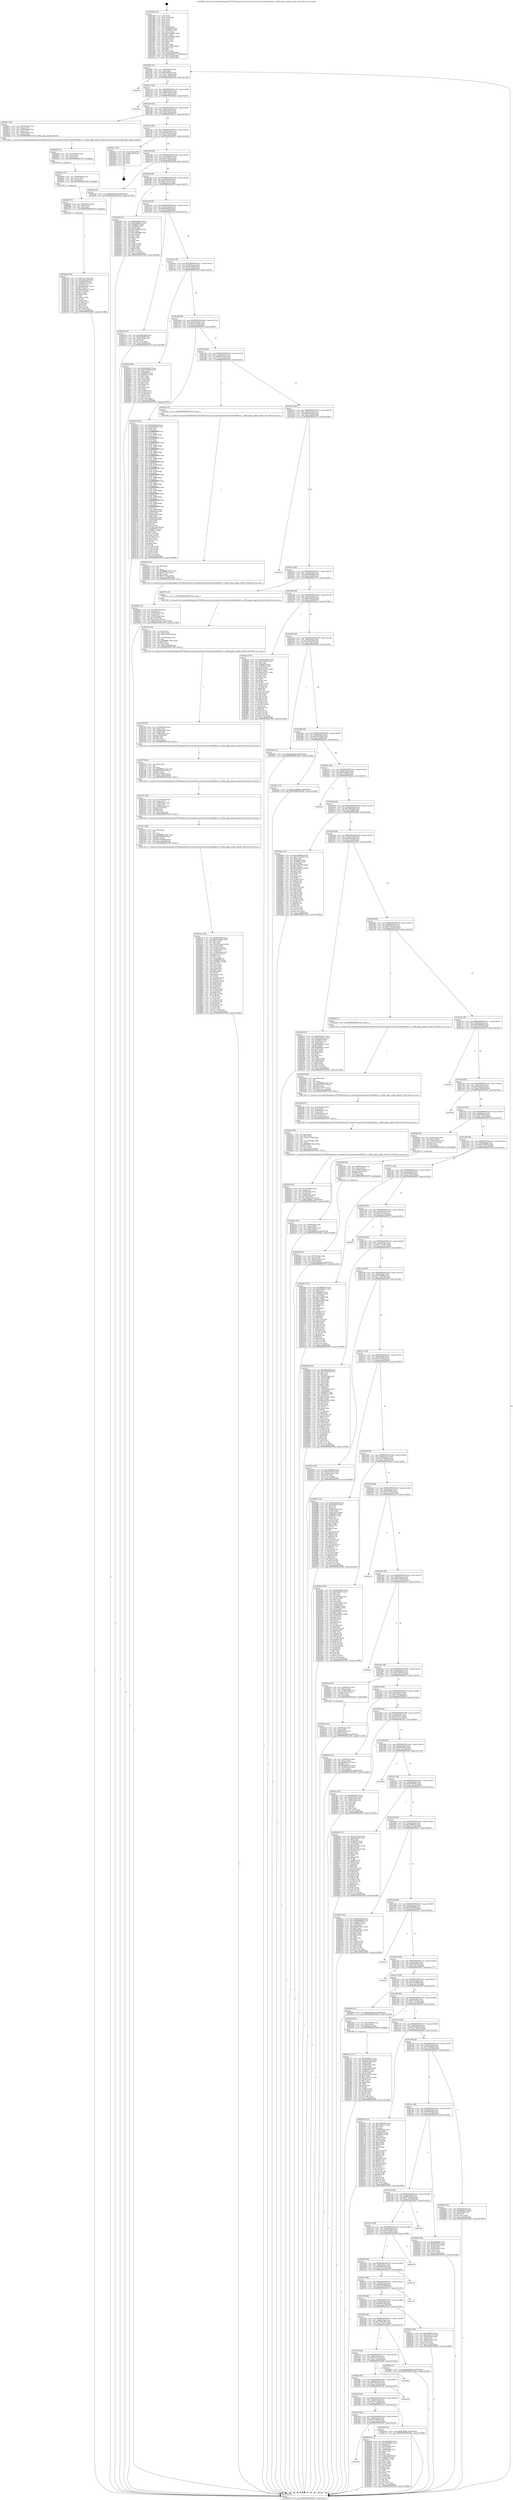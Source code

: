 digraph "0x401980" {
  label = "0x401980 (/mnt/c/Users/mathe/Desktop/tcc/POCII/binaries/extr_linuxdriversnetwirelessathath9krecv.c_ath9k_apply_ampdu_details_Final-ollvm.out::main(0))"
  labelloc = "t"
  node[shape=record]

  Entry [label="",width=0.3,height=0.3,shape=circle,fillcolor=black,style=filled]
  "0x4019f4" [label="{
     0x4019f4 [32]\l
     | [instrs]\l
     &nbsp;&nbsp;0x4019f4 \<+6\>: mov -0xa0(%rbp),%eax\l
     &nbsp;&nbsp;0x4019fa \<+2\>: mov %eax,%ecx\l
     &nbsp;&nbsp;0x4019fc \<+6\>: sub $0x8a285d9c,%ecx\l
     &nbsp;&nbsp;0x401a02 \<+6\>: mov %eax,-0xb4(%rbp)\l
     &nbsp;&nbsp;0x401a08 \<+6\>: mov %ecx,-0xb8(%rbp)\l
     &nbsp;&nbsp;0x401a0e \<+6\>: je 00000000004030cd \<main+0x174d\>\l
  }"]
  "0x4030cd" [label="{
     0x4030cd\l
  }", style=dashed]
  "0x401a14" [label="{
     0x401a14 [28]\l
     | [instrs]\l
     &nbsp;&nbsp;0x401a14 \<+5\>: jmp 0000000000401a19 \<main+0x99\>\l
     &nbsp;&nbsp;0x401a19 \<+6\>: mov -0xb4(%rbp),%eax\l
     &nbsp;&nbsp;0x401a1f \<+5\>: sub $0x8b3eb5d2,%eax\l
     &nbsp;&nbsp;0x401a24 \<+6\>: mov %eax,-0xbc(%rbp)\l
     &nbsp;&nbsp;0x401a2a \<+6\>: je 00000000004022ba \<main+0x93a\>\l
  }"]
  Exit [label="",width=0.3,height=0.3,shape=circle,fillcolor=black,style=filled,peripheries=2]
  "0x4022ba" [label="{
     0x4022ba\l
  }", style=dashed]
  "0x401a30" [label="{
     0x401a30 [28]\l
     | [instrs]\l
     &nbsp;&nbsp;0x401a30 \<+5\>: jmp 0000000000401a35 \<main+0xb5\>\l
     &nbsp;&nbsp;0x401a35 \<+6\>: mov -0xb4(%rbp),%eax\l
     &nbsp;&nbsp;0x401a3b \<+5\>: sub $0x96ceefe3,%eax\l
     &nbsp;&nbsp;0x401a40 \<+6\>: mov %eax,-0xc0(%rbp)\l
     &nbsp;&nbsp;0x401a46 \<+6\>: je 0000000000402bc1 \<main+0x1241\>\l
  }"]
  "0x402c08" [label="{
     0x402c08 [102]\l
     | [instrs]\l
     &nbsp;&nbsp;0x402c08 \<+5\>: mov $0x73cc57ad,%ecx\l
     &nbsp;&nbsp;0x402c0d \<+6\>: mov $0x79d1ea0f,%r8d\l
     &nbsp;&nbsp;0x402c13 \<+8\>: mov 0x406078,%r9d\l
     &nbsp;&nbsp;0x402c1b \<+8\>: mov 0x40605c,%r10d\l
     &nbsp;&nbsp;0x402c23 \<+3\>: mov %r9d,%r11d\l
     &nbsp;&nbsp;0x402c26 \<+7\>: sub $0xabd9cba7,%r11d\l
     &nbsp;&nbsp;0x402c2d \<+4\>: sub $0x1,%r11d\l
     &nbsp;&nbsp;0x402c31 \<+7\>: add $0xabd9cba7,%r11d\l
     &nbsp;&nbsp;0x402c38 \<+4\>: imul %r11d,%r9d\l
     &nbsp;&nbsp;0x402c3c \<+4\>: and $0x1,%r9d\l
     &nbsp;&nbsp;0x402c40 \<+4\>: cmp $0x0,%r9d\l
     &nbsp;&nbsp;0x402c44 \<+3\>: sete %bl\l
     &nbsp;&nbsp;0x402c47 \<+4\>: cmp $0xa,%r10d\l
     &nbsp;&nbsp;0x402c4b \<+4\>: setl %r14b\l
     &nbsp;&nbsp;0x402c4f \<+3\>: mov %bl,%r15b\l
     &nbsp;&nbsp;0x402c52 \<+3\>: and %r14b,%r15b\l
     &nbsp;&nbsp;0x402c55 \<+3\>: xor %r14b,%bl\l
     &nbsp;&nbsp;0x402c58 \<+3\>: or %bl,%r15b\l
     &nbsp;&nbsp;0x402c5b \<+4\>: test $0x1,%r15b\l
     &nbsp;&nbsp;0x402c5f \<+4\>: cmovne %r8d,%ecx\l
     &nbsp;&nbsp;0x402c63 \<+6\>: mov %ecx,-0xa0(%rbp)\l
     &nbsp;&nbsp;0x402c69 \<+5\>: jmp 0000000000403304 \<main+0x1984\>\l
  }"]
  "0x402bc1" [label="{
     0x402bc1 [26]\l
     | [instrs]\l
     &nbsp;&nbsp;0x402bc1 \<+4\>: mov -0x78(%rbp),%rax\l
     &nbsp;&nbsp;0x402bc5 \<+3\>: mov (%rax),%rdi\l
     &nbsp;&nbsp;0x402bc8 \<+4\>: mov -0x60(%rbp),%rax\l
     &nbsp;&nbsp;0x402bcc \<+3\>: mov (%rax),%rsi\l
     &nbsp;&nbsp;0x402bcf \<+4\>: mov -0x48(%rbp),%rax\l
     &nbsp;&nbsp;0x402bd3 \<+3\>: mov (%rax),%rdx\l
     &nbsp;&nbsp;0x402bd6 \<+5\>: call 00000000004013d0 \<ath9k_apply_ampdu_details\>\l
     | [calls]\l
     &nbsp;&nbsp;0x4013d0 \{1\} (/mnt/c/Users/mathe/Desktop/tcc/POCII/binaries/extr_linuxdriversnetwirelessathath9krecv.c_ath9k_apply_ampdu_details_Final-ollvm.out::ath9k_apply_ampdu_details)\l
  }"]
  "0x401a4c" [label="{
     0x401a4c [28]\l
     | [instrs]\l
     &nbsp;&nbsp;0x401a4c \<+5\>: jmp 0000000000401a51 \<main+0xd1\>\l
     &nbsp;&nbsp;0x401a51 \<+6\>: mov -0xb4(%rbp),%eax\l
     &nbsp;&nbsp;0x401a57 \<+5\>: sub $0xa09a21f4,%eax\l
     &nbsp;&nbsp;0x401a5c \<+6\>: mov %eax,-0xc4(%rbp)\l
     &nbsp;&nbsp;0x401a62 \<+6\>: je 000000000040301c \<main+0x169c\>\l
  }"]
  "0x402bf9" [label="{
     0x402bf9 [15]\l
     | [instrs]\l
     &nbsp;&nbsp;0x402bf9 \<+4\>: mov -0x48(%rbp),%rax\l
     &nbsp;&nbsp;0x402bfd \<+3\>: mov (%rax),%rax\l
     &nbsp;&nbsp;0x402c00 \<+3\>: mov %rax,%rdi\l
     &nbsp;&nbsp;0x402c03 \<+5\>: call 0000000000401030 \<free@plt\>\l
     | [calls]\l
     &nbsp;&nbsp;0x401030 \{1\} (unknown)\l
  }"]
  "0x40301c" [label="{
     0x40301c [18]\l
     | [instrs]\l
     &nbsp;&nbsp;0x40301c \<+3\>: mov -0x2c(%rbp),%eax\l
     &nbsp;&nbsp;0x40301f \<+4\>: lea -0x28(%rbp),%rsp\l
     &nbsp;&nbsp;0x403023 \<+1\>: pop %rbx\l
     &nbsp;&nbsp;0x403024 \<+2\>: pop %r12\l
     &nbsp;&nbsp;0x403026 \<+2\>: pop %r13\l
     &nbsp;&nbsp;0x403028 \<+2\>: pop %r14\l
     &nbsp;&nbsp;0x40302a \<+2\>: pop %r15\l
     &nbsp;&nbsp;0x40302c \<+1\>: pop %rbp\l
     &nbsp;&nbsp;0x40302d \<+1\>: ret\l
  }"]
  "0x401a68" [label="{
     0x401a68 [28]\l
     | [instrs]\l
     &nbsp;&nbsp;0x401a68 \<+5\>: jmp 0000000000401a6d \<main+0xed\>\l
     &nbsp;&nbsp;0x401a6d \<+6\>: mov -0xb4(%rbp),%eax\l
     &nbsp;&nbsp;0x401a73 \<+5\>: sub $0xa4e05ef1,%eax\l
     &nbsp;&nbsp;0x401a78 \<+6\>: mov %eax,-0xc8(%rbp)\l
     &nbsp;&nbsp;0x401a7e \<+6\>: je 0000000000402edf \<main+0x155f\>\l
  }"]
  "0x402bea" [label="{
     0x402bea [15]\l
     | [instrs]\l
     &nbsp;&nbsp;0x402bea \<+4\>: mov -0x60(%rbp),%rax\l
     &nbsp;&nbsp;0x402bee \<+3\>: mov (%rax),%rax\l
     &nbsp;&nbsp;0x402bf1 \<+3\>: mov %rax,%rdi\l
     &nbsp;&nbsp;0x402bf4 \<+5\>: call 0000000000401030 \<free@plt\>\l
     | [calls]\l
     &nbsp;&nbsp;0x401030 \{1\} (unknown)\l
  }"]
  "0x402edf" [label="{
     0x402edf [15]\l
     | [instrs]\l
     &nbsp;&nbsp;0x402edf \<+10\>: movl $0xbb5ab736,-0xa0(%rbp)\l
     &nbsp;&nbsp;0x402ee9 \<+5\>: jmp 0000000000403304 \<main+0x1984\>\l
  }"]
  "0x401a84" [label="{
     0x401a84 [28]\l
     | [instrs]\l
     &nbsp;&nbsp;0x401a84 \<+5\>: jmp 0000000000401a89 \<main+0x109\>\l
     &nbsp;&nbsp;0x401a89 \<+6\>: mov -0xb4(%rbp),%eax\l
     &nbsp;&nbsp;0x401a8f \<+5\>: sub $0xaa7616a1,%eax\l
     &nbsp;&nbsp;0x401a94 \<+6\>: mov %eax,-0xcc(%rbp)\l
     &nbsp;&nbsp;0x401a9a \<+6\>: je 0000000000402490 \<main+0xb10\>\l
  }"]
  "0x402bdb" [label="{
     0x402bdb [15]\l
     | [instrs]\l
     &nbsp;&nbsp;0x402bdb \<+4\>: mov -0x78(%rbp),%rax\l
     &nbsp;&nbsp;0x402bdf \<+3\>: mov (%rax),%rax\l
     &nbsp;&nbsp;0x402be2 \<+3\>: mov %rax,%rdi\l
     &nbsp;&nbsp;0x402be5 \<+5\>: call 0000000000401030 \<free@plt\>\l
     | [calls]\l
     &nbsp;&nbsp;0x401030 \{1\} (unknown)\l
  }"]
  "0x402490" [label="{
     0x402490 [91]\l
     | [instrs]\l
     &nbsp;&nbsp;0x402490 \<+5\>: mov $0x8a285d9c,%eax\l
     &nbsp;&nbsp;0x402495 \<+5\>: mov $0x23586cbe,%ecx\l
     &nbsp;&nbsp;0x40249a \<+7\>: mov 0x406078,%edx\l
     &nbsp;&nbsp;0x4024a1 \<+7\>: mov 0x40605c,%esi\l
     &nbsp;&nbsp;0x4024a8 \<+2\>: mov %edx,%edi\l
     &nbsp;&nbsp;0x4024aa \<+6\>: add $0x72d04ebb,%edi\l
     &nbsp;&nbsp;0x4024b0 \<+3\>: sub $0x1,%edi\l
     &nbsp;&nbsp;0x4024b3 \<+6\>: sub $0x72d04ebb,%edi\l
     &nbsp;&nbsp;0x4024b9 \<+3\>: imul %edi,%edx\l
     &nbsp;&nbsp;0x4024bc \<+3\>: and $0x1,%edx\l
     &nbsp;&nbsp;0x4024bf \<+3\>: cmp $0x0,%edx\l
     &nbsp;&nbsp;0x4024c2 \<+4\>: sete %r8b\l
     &nbsp;&nbsp;0x4024c6 \<+3\>: cmp $0xa,%esi\l
     &nbsp;&nbsp;0x4024c9 \<+4\>: setl %r9b\l
     &nbsp;&nbsp;0x4024cd \<+3\>: mov %r8b,%r10b\l
     &nbsp;&nbsp;0x4024d0 \<+3\>: and %r9b,%r10b\l
     &nbsp;&nbsp;0x4024d3 \<+3\>: xor %r9b,%r8b\l
     &nbsp;&nbsp;0x4024d6 \<+3\>: or %r8b,%r10b\l
     &nbsp;&nbsp;0x4024d9 \<+4\>: test $0x1,%r10b\l
     &nbsp;&nbsp;0x4024dd \<+3\>: cmovne %ecx,%eax\l
     &nbsp;&nbsp;0x4024e0 \<+6\>: mov %eax,-0xa0(%rbp)\l
     &nbsp;&nbsp;0x4024e6 \<+5\>: jmp 0000000000403304 \<main+0x1984\>\l
  }"]
  "0x401aa0" [label="{
     0x401aa0 [28]\l
     | [instrs]\l
     &nbsp;&nbsp;0x401aa0 \<+5\>: jmp 0000000000401aa5 \<main+0x125\>\l
     &nbsp;&nbsp;0x401aa5 \<+6\>: mov -0xb4(%rbp),%eax\l
     &nbsp;&nbsp;0x401aab \<+5\>: sub $0xaaf6ed9b,%eax\l
     &nbsp;&nbsp;0x401ab0 \<+6\>: mov %eax,-0xd0(%rbp)\l
     &nbsp;&nbsp;0x401ab6 \<+6\>: je 000000000040216a \<main+0x7ea\>\l
  }"]
  "0x402ada" [label="{
     0x402ada [42]\l
     | [instrs]\l
     &nbsp;&nbsp;0x402ada \<+6\>: mov -0x1ac(%rbp),%ecx\l
     &nbsp;&nbsp;0x402ae0 \<+3\>: imul %eax,%ecx\l
     &nbsp;&nbsp;0x402ae3 \<+4\>: mov -0x48(%rbp),%rsi\l
     &nbsp;&nbsp;0x402ae7 \<+3\>: mov (%rsi),%rsi\l
     &nbsp;&nbsp;0x402aea \<+4\>: mov -0x40(%rbp),%rdi\l
     &nbsp;&nbsp;0x402aee \<+3\>: movslq (%rdi),%rdi\l
     &nbsp;&nbsp;0x402af1 \<+4\>: mov %ecx,0x4(%rsi,%rdi,8)\l
     &nbsp;&nbsp;0x402af5 \<+10\>: movl $0x27d00fac,-0xa0(%rbp)\l
     &nbsp;&nbsp;0x402aff \<+5\>: jmp 0000000000403304 \<main+0x1984\>\l
  }"]
  "0x40216a" [label="{
     0x40216a [30]\l
     | [instrs]\l
     &nbsp;&nbsp;0x40216a \<+5\>: mov $0xc4d61ab8,%eax\l
     &nbsp;&nbsp;0x40216f \<+5\>: mov $0x6afce8d8,%ecx\l
     &nbsp;&nbsp;0x402174 \<+3\>: mov -0x35(%rbp),%dl\l
     &nbsp;&nbsp;0x402177 \<+3\>: test $0x1,%dl\l
     &nbsp;&nbsp;0x40217a \<+3\>: cmovne %ecx,%eax\l
     &nbsp;&nbsp;0x40217d \<+6\>: mov %eax,-0xa0(%rbp)\l
     &nbsp;&nbsp;0x402183 \<+5\>: jmp 0000000000403304 \<main+0x1984\>\l
  }"]
  "0x401abc" [label="{
     0x401abc [28]\l
     | [instrs]\l
     &nbsp;&nbsp;0x401abc \<+5\>: jmp 0000000000401ac1 \<main+0x141\>\l
     &nbsp;&nbsp;0x401ac1 \<+6\>: mov -0xb4(%rbp),%eax\l
     &nbsp;&nbsp;0x401ac7 \<+5\>: sub $0xad23d63f,%eax\l
     &nbsp;&nbsp;0x401acc \<+6\>: mov %eax,-0xd4(%rbp)\l
     &nbsp;&nbsp;0x401ad2 \<+6\>: je 00000000004025e0 \<main+0xc60\>\l
  }"]
  "0x402aac" [label="{
     0x402aac [46]\l
     | [instrs]\l
     &nbsp;&nbsp;0x402aac \<+2\>: xor %ecx,%ecx\l
     &nbsp;&nbsp;0x402aae \<+5\>: mov $0x2,%edx\l
     &nbsp;&nbsp;0x402ab3 \<+6\>: mov %edx,-0x1a8(%rbp)\l
     &nbsp;&nbsp;0x402ab9 \<+1\>: cltd\l
     &nbsp;&nbsp;0x402aba \<+7\>: mov -0x1a8(%rbp),%r8d\l
     &nbsp;&nbsp;0x402ac1 \<+3\>: idiv %r8d\l
     &nbsp;&nbsp;0x402ac4 \<+6\>: imul $0xfffffffe,%edx,%edx\l
     &nbsp;&nbsp;0x402aca \<+3\>: sub $0x1,%ecx\l
     &nbsp;&nbsp;0x402acd \<+2\>: sub %ecx,%edx\l
     &nbsp;&nbsp;0x402acf \<+6\>: mov %edx,-0x1ac(%rbp)\l
     &nbsp;&nbsp;0x402ad5 \<+5\>: call 0000000000401160 \<next_i\>\l
     | [calls]\l
     &nbsp;&nbsp;0x401160 \{1\} (/mnt/c/Users/mathe/Desktop/tcc/POCII/binaries/extr_linuxdriversnetwirelessathath9krecv.c_ath9k_apply_ampdu_details_Final-ollvm.out::next_i)\l
  }"]
  "0x4025e0" [label="{
     0x4025e0 [86]\l
     | [instrs]\l
     &nbsp;&nbsp;0x4025e0 \<+5\>: mov $0x39cb9333,%eax\l
     &nbsp;&nbsp;0x4025e5 \<+5\>: mov $0x7f3c8566,%ecx\l
     &nbsp;&nbsp;0x4025ea \<+2\>: xor %edx,%edx\l
     &nbsp;&nbsp;0x4025ec \<+7\>: mov 0x406078,%esi\l
     &nbsp;&nbsp;0x4025f3 \<+7\>: mov 0x40605c,%edi\l
     &nbsp;&nbsp;0x4025fa \<+3\>: sub $0x1,%edx\l
     &nbsp;&nbsp;0x4025fd \<+3\>: mov %esi,%r8d\l
     &nbsp;&nbsp;0x402600 \<+3\>: add %edx,%r8d\l
     &nbsp;&nbsp;0x402603 \<+4\>: imul %r8d,%esi\l
     &nbsp;&nbsp;0x402607 \<+3\>: and $0x1,%esi\l
     &nbsp;&nbsp;0x40260a \<+3\>: cmp $0x0,%esi\l
     &nbsp;&nbsp;0x40260d \<+4\>: sete %r9b\l
     &nbsp;&nbsp;0x402611 \<+3\>: cmp $0xa,%edi\l
     &nbsp;&nbsp;0x402614 \<+4\>: setl %r10b\l
     &nbsp;&nbsp;0x402618 \<+3\>: mov %r9b,%r11b\l
     &nbsp;&nbsp;0x40261b \<+3\>: and %r10b,%r11b\l
     &nbsp;&nbsp;0x40261e \<+3\>: xor %r10b,%r9b\l
     &nbsp;&nbsp;0x402621 \<+3\>: or %r9b,%r11b\l
     &nbsp;&nbsp;0x402624 \<+4\>: test $0x1,%r11b\l
     &nbsp;&nbsp;0x402628 \<+3\>: cmovne %ecx,%eax\l
     &nbsp;&nbsp;0x40262b \<+6\>: mov %eax,-0xa0(%rbp)\l
     &nbsp;&nbsp;0x402631 \<+5\>: jmp 0000000000403304 \<main+0x1984\>\l
  }"]
  "0x401ad8" [label="{
     0x401ad8 [28]\l
     | [instrs]\l
     &nbsp;&nbsp;0x401ad8 \<+5\>: jmp 0000000000401add \<main+0x15d\>\l
     &nbsp;&nbsp;0x401add \<+6\>: mov -0xb4(%rbp),%eax\l
     &nbsp;&nbsp;0x401ae3 \<+5\>: sub $0xb3c1de7a,%eax\l
     &nbsp;&nbsp;0x401ae8 \<+6\>: mov %eax,-0xd8(%rbp)\l
     &nbsp;&nbsp;0x401aee \<+6\>: je 000000000040201f \<main+0x69f\>\l
  }"]
  "0x402a8d" [label="{
     0x402a8d [31]\l
     | [instrs]\l
     &nbsp;&nbsp;0x402a8d \<+6\>: mov -0x1a4(%rbp),%ecx\l
     &nbsp;&nbsp;0x402a93 \<+3\>: imul %eax,%ecx\l
     &nbsp;&nbsp;0x402a96 \<+4\>: mov -0x48(%rbp),%rsi\l
     &nbsp;&nbsp;0x402a9a \<+3\>: mov (%rsi),%rsi\l
     &nbsp;&nbsp;0x402a9d \<+4\>: mov -0x40(%rbp),%rdi\l
     &nbsp;&nbsp;0x402aa1 \<+3\>: movslq (%rdi),%rdi\l
     &nbsp;&nbsp;0x402aa4 \<+3\>: mov %ecx,(%rsi,%rdi,8)\l
     &nbsp;&nbsp;0x402aa7 \<+5\>: call 0000000000401160 \<next_i\>\l
     | [calls]\l
     &nbsp;&nbsp;0x401160 \{1\} (/mnt/c/Users/mathe/Desktop/tcc/POCII/binaries/extr_linuxdriversnetwirelessathath9krecv.c_ath9k_apply_ampdu_details_Final-ollvm.out::next_i)\l
  }"]
  "0x40201f" [label="{
     0x40201f [331]\l
     | [instrs]\l
     &nbsp;&nbsp;0x40201f \<+5\>: mov $0xdbabb2c6,%eax\l
     &nbsp;&nbsp;0x402024 \<+5\>: mov $0xaaf6ed9b,%ecx\l
     &nbsp;&nbsp;0x402029 \<+2\>: xor %edx,%edx\l
     &nbsp;&nbsp;0x40202b \<+3\>: mov %rsp,%rsi\l
     &nbsp;&nbsp;0x40202e \<+4\>: add $0xfffffffffffffff0,%rsi\l
     &nbsp;&nbsp;0x402032 \<+3\>: mov %rsi,%rsp\l
     &nbsp;&nbsp;0x402035 \<+7\>: mov %rsi,-0x98(%rbp)\l
     &nbsp;&nbsp;0x40203c \<+3\>: mov %rsp,%rsi\l
     &nbsp;&nbsp;0x40203f \<+4\>: add $0xfffffffffffffff0,%rsi\l
     &nbsp;&nbsp;0x402043 \<+3\>: mov %rsi,%rsp\l
     &nbsp;&nbsp;0x402046 \<+3\>: mov %rsp,%rdi\l
     &nbsp;&nbsp;0x402049 \<+4\>: add $0xfffffffffffffff0,%rdi\l
     &nbsp;&nbsp;0x40204d \<+3\>: mov %rdi,%rsp\l
     &nbsp;&nbsp;0x402050 \<+7\>: mov %rdi,-0x90(%rbp)\l
     &nbsp;&nbsp;0x402057 \<+3\>: mov %rsp,%rdi\l
     &nbsp;&nbsp;0x40205a \<+4\>: add $0xfffffffffffffff0,%rdi\l
     &nbsp;&nbsp;0x40205e \<+3\>: mov %rdi,%rsp\l
     &nbsp;&nbsp;0x402061 \<+7\>: mov %rdi,-0x88(%rbp)\l
     &nbsp;&nbsp;0x402068 \<+3\>: mov %rsp,%rdi\l
     &nbsp;&nbsp;0x40206b \<+4\>: add $0xfffffffffffffff0,%rdi\l
     &nbsp;&nbsp;0x40206f \<+3\>: mov %rdi,%rsp\l
     &nbsp;&nbsp;0x402072 \<+4\>: mov %rdi,-0x80(%rbp)\l
     &nbsp;&nbsp;0x402076 \<+3\>: mov %rsp,%rdi\l
     &nbsp;&nbsp;0x402079 \<+4\>: add $0xfffffffffffffff0,%rdi\l
     &nbsp;&nbsp;0x40207d \<+3\>: mov %rdi,%rsp\l
     &nbsp;&nbsp;0x402080 \<+4\>: mov %rdi,-0x78(%rbp)\l
     &nbsp;&nbsp;0x402084 \<+3\>: mov %rsp,%rdi\l
     &nbsp;&nbsp;0x402087 \<+4\>: add $0xfffffffffffffff0,%rdi\l
     &nbsp;&nbsp;0x40208b \<+3\>: mov %rdi,%rsp\l
     &nbsp;&nbsp;0x40208e \<+4\>: mov %rdi,-0x70(%rbp)\l
     &nbsp;&nbsp;0x402092 \<+3\>: mov %rsp,%rdi\l
     &nbsp;&nbsp;0x402095 \<+4\>: add $0xfffffffffffffff0,%rdi\l
     &nbsp;&nbsp;0x402099 \<+3\>: mov %rdi,%rsp\l
     &nbsp;&nbsp;0x40209c \<+4\>: mov %rdi,-0x68(%rbp)\l
     &nbsp;&nbsp;0x4020a0 \<+3\>: mov %rsp,%rdi\l
     &nbsp;&nbsp;0x4020a3 \<+4\>: add $0xfffffffffffffff0,%rdi\l
     &nbsp;&nbsp;0x4020a7 \<+3\>: mov %rdi,%rsp\l
     &nbsp;&nbsp;0x4020aa \<+4\>: mov %rdi,-0x60(%rbp)\l
     &nbsp;&nbsp;0x4020ae \<+3\>: mov %rsp,%rdi\l
     &nbsp;&nbsp;0x4020b1 \<+4\>: add $0xfffffffffffffff0,%rdi\l
     &nbsp;&nbsp;0x4020b5 \<+3\>: mov %rdi,%rsp\l
     &nbsp;&nbsp;0x4020b8 \<+4\>: mov %rdi,-0x58(%rbp)\l
     &nbsp;&nbsp;0x4020bc \<+3\>: mov %rsp,%rdi\l
     &nbsp;&nbsp;0x4020bf \<+4\>: add $0xfffffffffffffff0,%rdi\l
     &nbsp;&nbsp;0x4020c3 \<+3\>: mov %rdi,%rsp\l
     &nbsp;&nbsp;0x4020c6 \<+4\>: mov %rdi,-0x50(%rbp)\l
     &nbsp;&nbsp;0x4020ca \<+3\>: mov %rsp,%rdi\l
     &nbsp;&nbsp;0x4020cd \<+4\>: add $0xfffffffffffffff0,%rdi\l
     &nbsp;&nbsp;0x4020d1 \<+3\>: mov %rdi,%rsp\l
     &nbsp;&nbsp;0x4020d4 \<+4\>: mov %rdi,-0x48(%rbp)\l
     &nbsp;&nbsp;0x4020d8 \<+3\>: mov %rsp,%rdi\l
     &nbsp;&nbsp;0x4020db \<+4\>: add $0xfffffffffffffff0,%rdi\l
     &nbsp;&nbsp;0x4020df \<+3\>: mov %rdi,%rsp\l
     &nbsp;&nbsp;0x4020e2 \<+4\>: mov %rdi,-0x40(%rbp)\l
     &nbsp;&nbsp;0x4020e6 \<+7\>: mov -0x98(%rbp),%rdi\l
     &nbsp;&nbsp;0x4020ed \<+6\>: movl $0x0,(%rdi)\l
     &nbsp;&nbsp;0x4020f3 \<+7\>: mov -0xa4(%rbp),%r8d\l
     &nbsp;&nbsp;0x4020fa \<+3\>: mov %r8d,(%rsi)\l
     &nbsp;&nbsp;0x4020fd \<+7\>: mov -0x90(%rbp),%rdi\l
     &nbsp;&nbsp;0x402104 \<+7\>: mov -0xb0(%rbp),%r9\l
     &nbsp;&nbsp;0x40210b \<+3\>: mov %r9,(%rdi)\l
     &nbsp;&nbsp;0x40210e \<+3\>: cmpl $0x2,(%rsi)\l
     &nbsp;&nbsp;0x402111 \<+4\>: setne %r10b\l
     &nbsp;&nbsp;0x402115 \<+4\>: and $0x1,%r10b\l
     &nbsp;&nbsp;0x402119 \<+4\>: mov %r10b,-0x35(%rbp)\l
     &nbsp;&nbsp;0x40211d \<+8\>: mov 0x406078,%r11d\l
     &nbsp;&nbsp;0x402125 \<+7\>: mov 0x40605c,%ebx\l
     &nbsp;&nbsp;0x40212c \<+3\>: sub $0x1,%edx\l
     &nbsp;&nbsp;0x40212f \<+3\>: mov %r11d,%r14d\l
     &nbsp;&nbsp;0x402132 \<+3\>: add %edx,%r14d\l
     &nbsp;&nbsp;0x402135 \<+4\>: imul %r14d,%r11d\l
     &nbsp;&nbsp;0x402139 \<+4\>: and $0x1,%r11d\l
     &nbsp;&nbsp;0x40213d \<+4\>: cmp $0x0,%r11d\l
     &nbsp;&nbsp;0x402141 \<+4\>: sete %r10b\l
     &nbsp;&nbsp;0x402145 \<+3\>: cmp $0xa,%ebx\l
     &nbsp;&nbsp;0x402148 \<+4\>: setl %r15b\l
     &nbsp;&nbsp;0x40214c \<+3\>: mov %r10b,%r12b\l
     &nbsp;&nbsp;0x40214f \<+3\>: and %r15b,%r12b\l
     &nbsp;&nbsp;0x402152 \<+3\>: xor %r15b,%r10b\l
     &nbsp;&nbsp;0x402155 \<+3\>: or %r10b,%r12b\l
     &nbsp;&nbsp;0x402158 \<+4\>: test $0x1,%r12b\l
     &nbsp;&nbsp;0x40215c \<+3\>: cmovne %ecx,%eax\l
     &nbsp;&nbsp;0x40215f \<+6\>: mov %eax,-0xa0(%rbp)\l
     &nbsp;&nbsp;0x402165 \<+5\>: jmp 0000000000403304 \<main+0x1984\>\l
  }"]
  "0x401af4" [label="{
     0x401af4 [28]\l
     | [instrs]\l
     &nbsp;&nbsp;0x401af4 \<+5\>: jmp 0000000000401af9 \<main+0x179\>\l
     &nbsp;&nbsp;0x401af9 \<+6\>: mov -0xb4(%rbp),%eax\l
     &nbsp;&nbsp;0x401aff \<+5\>: sub $0xb8c451be,%eax\l
     &nbsp;&nbsp;0x401b04 \<+6\>: mov %eax,-0xdc(%rbp)\l
     &nbsp;&nbsp;0x401b0a \<+6\>: je 000000000040243a \<main+0xaba\>\l
  }"]
  "0x402a65" [label="{
     0x402a65 [40]\l
     | [instrs]\l
     &nbsp;&nbsp;0x402a65 \<+5\>: mov $0x2,%ecx\l
     &nbsp;&nbsp;0x402a6a \<+1\>: cltd\l
     &nbsp;&nbsp;0x402a6b \<+2\>: idiv %ecx\l
     &nbsp;&nbsp;0x402a6d \<+6\>: imul $0xfffffffe,%edx,%ecx\l
     &nbsp;&nbsp;0x402a73 \<+6\>: sub $0x51ca7777,%ecx\l
     &nbsp;&nbsp;0x402a79 \<+3\>: add $0x1,%ecx\l
     &nbsp;&nbsp;0x402a7c \<+6\>: add $0x51ca7777,%ecx\l
     &nbsp;&nbsp;0x402a82 \<+6\>: mov %ecx,-0x1a4(%rbp)\l
     &nbsp;&nbsp;0x402a88 \<+5\>: call 0000000000401160 \<next_i\>\l
     | [calls]\l
     &nbsp;&nbsp;0x401160 \{1\} (/mnt/c/Users/mathe/Desktop/tcc/POCII/binaries/extr_linuxdriversnetwirelessathath9krecv.c_ath9k_apply_ampdu_details_Final-ollvm.out::next_i)\l
  }"]
  "0x40243a" [label="{
     0x40243a [5]\l
     | [instrs]\l
     &nbsp;&nbsp;0x40243a \<+5\>: call 0000000000401160 \<next_i\>\l
     | [calls]\l
     &nbsp;&nbsp;0x401160 \{1\} (/mnt/c/Users/mathe/Desktop/tcc/POCII/binaries/extr_linuxdriversnetwirelessathath9krecv.c_ath9k_apply_ampdu_details_Final-ollvm.out::next_i)\l
  }"]
  "0x401b10" [label="{
     0x401b10 [28]\l
     | [instrs]\l
     &nbsp;&nbsp;0x401b10 \<+5\>: jmp 0000000000401b15 \<main+0x195\>\l
     &nbsp;&nbsp;0x401b15 \<+6\>: mov -0xb4(%rbp),%eax\l
     &nbsp;&nbsp;0x401b1b \<+5\>: sub $0xb92a9cb0,%eax\l
     &nbsp;&nbsp;0x401b20 \<+6\>: mov %eax,-0xe0(%rbp)\l
     &nbsp;&nbsp;0x401b26 \<+6\>: je 00000000004032ec \<main+0x196c\>\l
  }"]
  "0x402a1c" [label="{
     0x402a1c [32]\l
     | [instrs]\l
     &nbsp;&nbsp;0x402a1c \<+4\>: mov -0x48(%rbp),%rdi\l
     &nbsp;&nbsp;0x402a20 \<+3\>: mov %rax,(%rdi)\l
     &nbsp;&nbsp;0x402a23 \<+4\>: mov -0x40(%rbp),%rax\l
     &nbsp;&nbsp;0x402a27 \<+6\>: movl $0x0,(%rax)\l
     &nbsp;&nbsp;0x402a2d \<+10\>: movl $0x6fb62c00,-0xa0(%rbp)\l
     &nbsp;&nbsp;0x402a37 \<+5\>: jmp 0000000000403304 \<main+0x1984\>\l
  }"]
  "0x4032ec" [label="{
     0x4032ec\l
  }", style=dashed]
  "0x401b2c" [label="{
     0x401b2c [28]\l
     | [instrs]\l
     &nbsp;&nbsp;0x401b2c \<+5\>: jmp 0000000000401b31 \<main+0x1b1\>\l
     &nbsp;&nbsp;0x401b31 \<+6\>: mov -0xb4(%rbp),%eax\l
     &nbsp;&nbsp;0x401b37 \<+5\>: sub $0xb9dd8d8a,%eax\l
     &nbsp;&nbsp;0x401b3c \<+6\>: mov %eax,-0xe4(%rbp)\l
     &nbsp;&nbsp;0x401b42 \<+6\>: je 000000000040271e \<main+0xd9e\>\l
  }"]
  "0x4027ea" [label="{
     0x4027ea [175]\l
     | [instrs]\l
     &nbsp;&nbsp;0x4027ea \<+5\>: mov $0x6f44359d,%ecx\l
     &nbsp;&nbsp;0x4027ef \<+5\>: mov $0x3a3ce0b0,%edx\l
     &nbsp;&nbsp;0x4027f4 \<+3\>: mov $0x1,%r9b\l
     &nbsp;&nbsp;0x4027f7 \<+2\>: xor %esi,%esi\l
     &nbsp;&nbsp;0x4027f9 \<+7\>: mov -0x1a0(%rbp),%r10d\l
     &nbsp;&nbsp;0x402800 \<+4\>: imul %eax,%r10d\l
     &nbsp;&nbsp;0x402804 \<+3\>: movslq %r10d,%rdi\l
     &nbsp;&nbsp;0x402807 \<+4\>: mov -0x60(%rbp),%r8\l
     &nbsp;&nbsp;0x40280b \<+3\>: mov (%r8),%r8\l
     &nbsp;&nbsp;0x40280e \<+4\>: mov -0x58(%rbp),%r11\l
     &nbsp;&nbsp;0x402812 \<+3\>: movslq (%r11),%r11\l
     &nbsp;&nbsp;0x402815 \<+4\>: shl $0x4,%r11\l
     &nbsp;&nbsp;0x402819 \<+3\>: add %r11,%r8\l
     &nbsp;&nbsp;0x40281c \<+4\>: mov %rdi,0x8(%r8)\l
     &nbsp;&nbsp;0x402820 \<+7\>: mov 0x406078,%eax\l
     &nbsp;&nbsp;0x402827 \<+8\>: mov 0x40605c,%r10d\l
     &nbsp;&nbsp;0x40282f \<+3\>: sub $0x1,%esi\l
     &nbsp;&nbsp;0x402832 \<+2\>: mov %eax,%ebx\l
     &nbsp;&nbsp;0x402834 \<+2\>: add %esi,%ebx\l
     &nbsp;&nbsp;0x402836 \<+3\>: imul %ebx,%eax\l
     &nbsp;&nbsp;0x402839 \<+3\>: and $0x1,%eax\l
     &nbsp;&nbsp;0x40283c \<+3\>: cmp $0x0,%eax\l
     &nbsp;&nbsp;0x40283f \<+4\>: sete %r14b\l
     &nbsp;&nbsp;0x402843 \<+4\>: cmp $0xa,%r10d\l
     &nbsp;&nbsp;0x402847 \<+4\>: setl %r15b\l
     &nbsp;&nbsp;0x40284b \<+3\>: mov %r14b,%r12b\l
     &nbsp;&nbsp;0x40284e \<+4\>: xor $0xff,%r12b\l
     &nbsp;&nbsp;0x402852 \<+3\>: mov %r15b,%r13b\l
     &nbsp;&nbsp;0x402855 \<+4\>: xor $0xff,%r13b\l
     &nbsp;&nbsp;0x402859 \<+4\>: xor $0x0,%r9b\l
     &nbsp;&nbsp;0x40285d \<+3\>: mov %r12b,%al\l
     &nbsp;&nbsp;0x402860 \<+2\>: and $0x0,%al\l
     &nbsp;&nbsp;0x402862 \<+3\>: and %r9b,%r14b\l
     &nbsp;&nbsp;0x402865 \<+3\>: mov %r13b,%sil\l
     &nbsp;&nbsp;0x402868 \<+4\>: and $0x0,%sil\l
     &nbsp;&nbsp;0x40286c \<+3\>: and %r9b,%r15b\l
     &nbsp;&nbsp;0x40286f \<+3\>: or %r14b,%al\l
     &nbsp;&nbsp;0x402872 \<+3\>: or %r15b,%sil\l
     &nbsp;&nbsp;0x402875 \<+3\>: xor %sil,%al\l
     &nbsp;&nbsp;0x402878 \<+3\>: or %r13b,%r12b\l
     &nbsp;&nbsp;0x40287b \<+4\>: xor $0xff,%r12b\l
     &nbsp;&nbsp;0x40287f \<+4\>: or $0x0,%r9b\l
     &nbsp;&nbsp;0x402883 \<+3\>: and %r9b,%r12b\l
     &nbsp;&nbsp;0x402886 \<+3\>: or %r12b,%al\l
     &nbsp;&nbsp;0x402889 \<+2\>: test $0x1,%al\l
     &nbsp;&nbsp;0x40288b \<+3\>: cmovne %edx,%ecx\l
     &nbsp;&nbsp;0x40288e \<+6\>: mov %ecx,-0xa0(%rbp)\l
     &nbsp;&nbsp;0x402894 \<+5\>: jmp 0000000000403304 \<main+0x1984\>\l
  }"]
  "0x40271e" [label="{
     0x40271e [5]\l
     | [instrs]\l
     &nbsp;&nbsp;0x40271e \<+5\>: call 0000000000401160 \<next_i\>\l
     | [calls]\l
     &nbsp;&nbsp;0x401160 \{1\} (/mnt/c/Users/mathe/Desktop/tcc/POCII/binaries/extr_linuxdriversnetwirelessathath9krecv.c_ath9k_apply_ampdu_details_Final-ollvm.out::next_i)\l
  }"]
  "0x401b48" [label="{
     0x401b48 [28]\l
     | [instrs]\l
     &nbsp;&nbsp;0x401b48 \<+5\>: jmp 0000000000401b4d \<main+0x1cd\>\l
     &nbsp;&nbsp;0x401b4d \<+6\>: mov -0xb4(%rbp),%eax\l
     &nbsp;&nbsp;0x401b53 \<+5\>: sub $0xbb5ab736,%eax\l
     &nbsp;&nbsp;0x401b58 \<+6\>: mov %eax,-0xe8(%rbp)\l
     &nbsp;&nbsp;0x401b5e \<+6\>: je 0000000000402eee \<main+0x156e\>\l
  }"]
  "0x4027c2" [label="{
     0x4027c2 [40]\l
     | [instrs]\l
     &nbsp;&nbsp;0x4027c2 \<+5\>: mov $0x2,%ecx\l
     &nbsp;&nbsp;0x4027c7 \<+1\>: cltd\l
     &nbsp;&nbsp;0x4027c8 \<+2\>: idiv %ecx\l
     &nbsp;&nbsp;0x4027ca \<+6\>: imul $0xfffffffe,%edx,%ecx\l
     &nbsp;&nbsp;0x4027d0 \<+6\>: sub $0x22b2d8bd,%ecx\l
     &nbsp;&nbsp;0x4027d6 \<+3\>: add $0x1,%ecx\l
     &nbsp;&nbsp;0x4027d9 \<+6\>: add $0x22b2d8bd,%ecx\l
     &nbsp;&nbsp;0x4027df \<+6\>: mov %ecx,-0x1a0(%rbp)\l
     &nbsp;&nbsp;0x4027e5 \<+5\>: call 0000000000401160 \<next_i\>\l
     | [calls]\l
     &nbsp;&nbsp;0x401160 \{1\} (/mnt/c/Users/mathe/Desktop/tcc/POCII/binaries/extr_linuxdriversnetwirelessathath9krecv.c_ath9k_apply_ampdu_details_Final-ollvm.out::next_i)\l
  }"]
  "0x402eee" [label="{
     0x402eee [147]\l
     | [instrs]\l
     &nbsp;&nbsp;0x402eee \<+5\>: mov $0xb92a9cb0,%eax\l
     &nbsp;&nbsp;0x402ef3 \<+5\>: mov $0x21c564cf,%ecx\l
     &nbsp;&nbsp;0x402ef8 \<+2\>: mov $0x1,%dl\l
     &nbsp;&nbsp;0x402efa \<+7\>: mov 0x406078,%esi\l
     &nbsp;&nbsp;0x402f01 \<+7\>: mov 0x40605c,%edi\l
     &nbsp;&nbsp;0x402f08 \<+3\>: mov %esi,%r8d\l
     &nbsp;&nbsp;0x402f0b \<+7\>: add $0x36ce33f7,%r8d\l
     &nbsp;&nbsp;0x402f12 \<+4\>: sub $0x1,%r8d\l
     &nbsp;&nbsp;0x402f16 \<+7\>: sub $0x36ce33f7,%r8d\l
     &nbsp;&nbsp;0x402f1d \<+4\>: imul %r8d,%esi\l
     &nbsp;&nbsp;0x402f21 \<+3\>: and $0x1,%esi\l
     &nbsp;&nbsp;0x402f24 \<+3\>: cmp $0x0,%esi\l
     &nbsp;&nbsp;0x402f27 \<+4\>: sete %r9b\l
     &nbsp;&nbsp;0x402f2b \<+3\>: cmp $0xa,%edi\l
     &nbsp;&nbsp;0x402f2e \<+4\>: setl %r10b\l
     &nbsp;&nbsp;0x402f32 \<+3\>: mov %r9b,%r11b\l
     &nbsp;&nbsp;0x402f35 \<+4\>: xor $0xff,%r11b\l
     &nbsp;&nbsp;0x402f39 \<+3\>: mov %r10b,%bl\l
     &nbsp;&nbsp;0x402f3c \<+3\>: xor $0xff,%bl\l
     &nbsp;&nbsp;0x402f3f \<+3\>: xor $0x0,%dl\l
     &nbsp;&nbsp;0x402f42 \<+3\>: mov %r11b,%r14b\l
     &nbsp;&nbsp;0x402f45 \<+4\>: and $0x0,%r14b\l
     &nbsp;&nbsp;0x402f49 \<+3\>: and %dl,%r9b\l
     &nbsp;&nbsp;0x402f4c \<+3\>: mov %bl,%r15b\l
     &nbsp;&nbsp;0x402f4f \<+4\>: and $0x0,%r15b\l
     &nbsp;&nbsp;0x402f53 \<+3\>: and %dl,%r10b\l
     &nbsp;&nbsp;0x402f56 \<+3\>: or %r9b,%r14b\l
     &nbsp;&nbsp;0x402f59 \<+3\>: or %r10b,%r15b\l
     &nbsp;&nbsp;0x402f5c \<+3\>: xor %r15b,%r14b\l
     &nbsp;&nbsp;0x402f5f \<+3\>: or %bl,%r11b\l
     &nbsp;&nbsp;0x402f62 \<+4\>: xor $0xff,%r11b\l
     &nbsp;&nbsp;0x402f66 \<+3\>: or $0x0,%dl\l
     &nbsp;&nbsp;0x402f69 \<+3\>: and %dl,%r11b\l
     &nbsp;&nbsp;0x402f6c \<+3\>: or %r11b,%r14b\l
     &nbsp;&nbsp;0x402f6f \<+4\>: test $0x1,%r14b\l
     &nbsp;&nbsp;0x402f73 \<+3\>: cmovne %ecx,%eax\l
     &nbsp;&nbsp;0x402f76 \<+6\>: mov %eax,-0xa0(%rbp)\l
     &nbsp;&nbsp;0x402f7c \<+5\>: jmp 0000000000403304 \<main+0x1984\>\l
  }"]
  "0x401b64" [label="{
     0x401b64 [28]\l
     | [instrs]\l
     &nbsp;&nbsp;0x401b64 \<+5\>: jmp 0000000000401b69 \<main+0x1e9\>\l
     &nbsp;&nbsp;0x401b69 \<+6\>: mov -0xb4(%rbp),%eax\l
     &nbsp;&nbsp;0x401b6f \<+5\>: sub $0xc25a427d,%eax\l
     &nbsp;&nbsp;0x401b74 \<+6\>: mov %eax,-0xec(%rbp)\l
     &nbsp;&nbsp;0x401b7a \<+6\>: je 0000000000402594 \<main+0xc14\>\l
  }"]
  "0x40279c" [label="{
     0x40279c [38]\l
     | [instrs]\l
     &nbsp;&nbsp;0x40279c \<+6\>: mov -0x19c(%rbp),%ecx\l
     &nbsp;&nbsp;0x4027a2 \<+3\>: imul %eax,%ecx\l
     &nbsp;&nbsp;0x4027a5 \<+4\>: mov -0x60(%rbp),%rdi\l
     &nbsp;&nbsp;0x4027a9 \<+3\>: mov (%rdi),%rdi\l
     &nbsp;&nbsp;0x4027ac \<+4\>: mov -0x58(%rbp),%r8\l
     &nbsp;&nbsp;0x4027b0 \<+3\>: movslq (%r8),%r8\l
     &nbsp;&nbsp;0x4027b3 \<+4\>: shl $0x4,%r8\l
     &nbsp;&nbsp;0x4027b7 \<+3\>: add %r8,%rdi\l
     &nbsp;&nbsp;0x4027ba \<+3\>: mov %ecx,0x4(%rdi)\l
     &nbsp;&nbsp;0x4027bd \<+5\>: call 0000000000401160 \<next_i\>\l
     | [calls]\l
     &nbsp;&nbsp;0x401160 \{1\} (/mnt/c/Users/mathe/Desktop/tcc/POCII/binaries/extr_linuxdriversnetwirelessathath9krecv.c_ath9k_apply_ampdu_details_Final-ollvm.out::next_i)\l
  }"]
  "0x402594" [label="{
     0x402594 [15]\l
     | [instrs]\l
     &nbsp;&nbsp;0x402594 \<+10\>: movl $0x5d62fed3,-0xa0(%rbp)\l
     &nbsp;&nbsp;0x40259e \<+5\>: jmp 0000000000403304 \<main+0x1984\>\l
  }"]
  "0x401b80" [label="{
     0x401b80 [28]\l
     | [instrs]\l
     &nbsp;&nbsp;0x401b80 \<+5\>: jmp 0000000000401b85 \<main+0x205\>\l
     &nbsp;&nbsp;0x401b85 \<+6\>: mov -0xb4(%rbp),%eax\l
     &nbsp;&nbsp;0x401b8b \<+5\>: sub $0xc2b552bd,%eax\l
     &nbsp;&nbsp;0x401b90 \<+6\>: mov %eax,-0xf0(%rbp)\l
     &nbsp;&nbsp;0x401b96 \<+6\>: je 00000000004023ac \<main+0xa2c\>\l
  }"]
  "0x402774" [label="{
     0x402774 [40]\l
     | [instrs]\l
     &nbsp;&nbsp;0x402774 \<+5\>: mov $0x2,%ecx\l
     &nbsp;&nbsp;0x402779 \<+1\>: cltd\l
     &nbsp;&nbsp;0x40277a \<+2\>: idiv %ecx\l
     &nbsp;&nbsp;0x40277c \<+6\>: imul $0xfffffffe,%edx,%ecx\l
     &nbsp;&nbsp;0x402782 \<+6\>: add $0xac41b610,%ecx\l
     &nbsp;&nbsp;0x402788 \<+3\>: add $0x1,%ecx\l
     &nbsp;&nbsp;0x40278b \<+6\>: sub $0xac41b610,%ecx\l
     &nbsp;&nbsp;0x402791 \<+6\>: mov %ecx,-0x19c(%rbp)\l
     &nbsp;&nbsp;0x402797 \<+5\>: call 0000000000401160 \<next_i\>\l
     | [calls]\l
     &nbsp;&nbsp;0x401160 \{1\} (/mnt/c/Users/mathe/Desktop/tcc/POCII/binaries/extr_linuxdriversnetwirelessathath9krecv.c_ath9k_apply_ampdu_details_Final-ollvm.out::next_i)\l
  }"]
  "0x4023ac" [label="{
     0x4023ac [15]\l
     | [instrs]\l
     &nbsp;&nbsp;0x4023ac \<+10\>: movl $0x17dd699a,-0xa0(%rbp)\l
     &nbsp;&nbsp;0x4023b6 \<+5\>: jmp 0000000000403304 \<main+0x1984\>\l
  }"]
  "0x401b9c" [label="{
     0x401b9c [28]\l
     | [instrs]\l
     &nbsp;&nbsp;0x401b9c \<+5\>: jmp 0000000000401ba1 \<main+0x221\>\l
     &nbsp;&nbsp;0x401ba1 \<+6\>: mov -0xb4(%rbp),%eax\l
     &nbsp;&nbsp;0x401ba7 \<+5\>: sub $0xc2edfe6c,%eax\l
     &nbsp;&nbsp;0x401bac \<+6\>: mov %eax,-0xf4(%rbp)\l
     &nbsp;&nbsp;0x401bb2 \<+6\>: je 0000000000402c8c \<main+0x130c\>\l
  }"]
  "0x40274f" [label="{
     0x40274f [37]\l
     | [instrs]\l
     &nbsp;&nbsp;0x40274f \<+6\>: mov -0x198(%rbp),%ecx\l
     &nbsp;&nbsp;0x402755 \<+3\>: imul %eax,%ecx\l
     &nbsp;&nbsp;0x402758 \<+4\>: mov -0x60(%rbp),%rdi\l
     &nbsp;&nbsp;0x40275c \<+3\>: mov (%rdi),%rdi\l
     &nbsp;&nbsp;0x40275f \<+4\>: mov -0x58(%rbp),%r8\l
     &nbsp;&nbsp;0x402763 \<+3\>: movslq (%r8),%r8\l
     &nbsp;&nbsp;0x402766 \<+4\>: shl $0x4,%r8\l
     &nbsp;&nbsp;0x40276a \<+3\>: add %r8,%rdi\l
     &nbsp;&nbsp;0x40276d \<+2\>: mov %ecx,(%rdi)\l
     &nbsp;&nbsp;0x40276f \<+5\>: call 0000000000401160 \<next_i\>\l
     | [calls]\l
     &nbsp;&nbsp;0x401160 \{1\} (/mnt/c/Users/mathe/Desktop/tcc/POCII/binaries/extr_linuxdriversnetwirelessathath9krecv.c_ath9k_apply_ampdu_details_Final-ollvm.out::next_i)\l
  }"]
  "0x402c8c" [label="{
     0x402c8c\l
  }", style=dashed]
  "0x401bb8" [label="{
     0x401bb8 [28]\l
     | [instrs]\l
     &nbsp;&nbsp;0x401bb8 \<+5\>: jmp 0000000000401bbd \<main+0x23d\>\l
     &nbsp;&nbsp;0x401bbd \<+6\>: mov -0xb4(%rbp),%eax\l
     &nbsp;&nbsp;0x401bc3 \<+5\>: sub $0xc486cd30,%eax\l
     &nbsp;&nbsp;0x401bc8 \<+6\>: mov %eax,-0xf8(%rbp)\l
     &nbsp;&nbsp;0x401bce \<+6\>: je 00000000004028a8 \<main+0xf28\>\l
  }"]
  "0x402723" [label="{
     0x402723 [44]\l
     | [instrs]\l
     &nbsp;&nbsp;0x402723 \<+2\>: xor %ecx,%ecx\l
     &nbsp;&nbsp;0x402725 \<+5\>: mov $0x2,%edx\l
     &nbsp;&nbsp;0x40272a \<+6\>: mov %edx,-0x194(%rbp)\l
     &nbsp;&nbsp;0x402730 \<+1\>: cltd\l
     &nbsp;&nbsp;0x402731 \<+6\>: mov -0x194(%rbp),%esi\l
     &nbsp;&nbsp;0x402737 \<+2\>: idiv %esi\l
     &nbsp;&nbsp;0x402739 \<+6\>: imul $0xfffffffe,%edx,%edx\l
     &nbsp;&nbsp;0x40273f \<+3\>: sub $0x1,%ecx\l
     &nbsp;&nbsp;0x402742 \<+2\>: sub %ecx,%edx\l
     &nbsp;&nbsp;0x402744 \<+6\>: mov %edx,-0x198(%rbp)\l
     &nbsp;&nbsp;0x40274a \<+5\>: call 0000000000401160 \<next_i\>\l
     | [calls]\l
     &nbsp;&nbsp;0x401160 \{1\} (/mnt/c/Users/mathe/Desktop/tcc/POCII/binaries/extr_linuxdriversnetwirelessathath9krecv.c_ath9k_apply_ampdu_details_Final-ollvm.out::next_i)\l
  }"]
  "0x4028a8" [label="{
     0x4028a8 [147]\l
     | [instrs]\l
     &nbsp;&nbsp;0x4028a8 \<+5\>: mov $0x32664df9,%eax\l
     &nbsp;&nbsp;0x4028ad \<+5\>: mov $0x11373a8c,%ecx\l
     &nbsp;&nbsp;0x4028b2 \<+2\>: mov $0x1,%dl\l
     &nbsp;&nbsp;0x4028b4 \<+7\>: mov 0x406078,%esi\l
     &nbsp;&nbsp;0x4028bb \<+7\>: mov 0x40605c,%edi\l
     &nbsp;&nbsp;0x4028c2 \<+3\>: mov %esi,%r8d\l
     &nbsp;&nbsp;0x4028c5 \<+7\>: sub $0x704c8736,%r8d\l
     &nbsp;&nbsp;0x4028cc \<+4\>: sub $0x1,%r8d\l
     &nbsp;&nbsp;0x4028d0 \<+7\>: add $0x704c8736,%r8d\l
     &nbsp;&nbsp;0x4028d7 \<+4\>: imul %r8d,%esi\l
     &nbsp;&nbsp;0x4028db \<+3\>: and $0x1,%esi\l
     &nbsp;&nbsp;0x4028de \<+3\>: cmp $0x0,%esi\l
     &nbsp;&nbsp;0x4028e1 \<+4\>: sete %r9b\l
     &nbsp;&nbsp;0x4028e5 \<+3\>: cmp $0xa,%edi\l
     &nbsp;&nbsp;0x4028e8 \<+4\>: setl %r10b\l
     &nbsp;&nbsp;0x4028ec \<+3\>: mov %r9b,%r11b\l
     &nbsp;&nbsp;0x4028ef \<+4\>: xor $0xff,%r11b\l
     &nbsp;&nbsp;0x4028f3 \<+3\>: mov %r10b,%bl\l
     &nbsp;&nbsp;0x4028f6 \<+3\>: xor $0xff,%bl\l
     &nbsp;&nbsp;0x4028f9 \<+3\>: xor $0x0,%dl\l
     &nbsp;&nbsp;0x4028fc \<+3\>: mov %r11b,%r14b\l
     &nbsp;&nbsp;0x4028ff \<+4\>: and $0x0,%r14b\l
     &nbsp;&nbsp;0x402903 \<+3\>: and %dl,%r9b\l
     &nbsp;&nbsp;0x402906 \<+3\>: mov %bl,%r15b\l
     &nbsp;&nbsp;0x402909 \<+4\>: and $0x0,%r15b\l
     &nbsp;&nbsp;0x40290d \<+3\>: and %dl,%r10b\l
     &nbsp;&nbsp;0x402910 \<+3\>: or %r9b,%r14b\l
     &nbsp;&nbsp;0x402913 \<+3\>: or %r10b,%r15b\l
     &nbsp;&nbsp;0x402916 \<+3\>: xor %r15b,%r14b\l
     &nbsp;&nbsp;0x402919 \<+3\>: or %bl,%r11b\l
     &nbsp;&nbsp;0x40291c \<+4\>: xor $0xff,%r11b\l
     &nbsp;&nbsp;0x402920 \<+3\>: or $0x0,%dl\l
     &nbsp;&nbsp;0x402923 \<+3\>: and %dl,%r11b\l
     &nbsp;&nbsp;0x402926 \<+3\>: or %r11b,%r14b\l
     &nbsp;&nbsp;0x402929 \<+4\>: test $0x1,%r14b\l
     &nbsp;&nbsp;0x40292d \<+3\>: cmovne %ecx,%eax\l
     &nbsp;&nbsp;0x402930 \<+6\>: mov %eax,-0xa0(%rbp)\l
     &nbsp;&nbsp;0x402936 \<+5\>: jmp 0000000000403304 \<main+0x1984\>\l
  }"]
  "0x401bd4" [label="{
     0x401bd4 [28]\l
     | [instrs]\l
     &nbsp;&nbsp;0x401bd4 \<+5\>: jmp 0000000000401bd9 \<main+0x259\>\l
     &nbsp;&nbsp;0x401bd9 \<+6\>: mov -0xb4(%rbp),%eax\l
     &nbsp;&nbsp;0x401bdf \<+5\>: sub $0xc4d61ab8,%eax\l
     &nbsp;&nbsp;0x401be4 \<+6\>: mov %eax,-0xfc(%rbp)\l
     &nbsp;&nbsp;0x401bea \<+6\>: je 00000000004022c9 \<main+0x949\>\l
  }"]
  "0x401fe0" [label="{
     0x401fe0\l
  }", style=dashed]
  "0x4022c9" [label="{
     0x4022c9 [91]\l
     | [instrs]\l
     &nbsp;&nbsp;0x4022c9 \<+5\>: mov $0x2930197c,%eax\l
     &nbsp;&nbsp;0x4022ce \<+5\>: mov $0x41310e41,%ecx\l
     &nbsp;&nbsp;0x4022d3 \<+7\>: mov 0x406078,%edx\l
     &nbsp;&nbsp;0x4022da \<+7\>: mov 0x40605c,%esi\l
     &nbsp;&nbsp;0x4022e1 \<+2\>: mov %edx,%edi\l
     &nbsp;&nbsp;0x4022e3 \<+6\>: sub $0xd060bcc1,%edi\l
     &nbsp;&nbsp;0x4022e9 \<+3\>: sub $0x1,%edi\l
     &nbsp;&nbsp;0x4022ec \<+6\>: add $0xd060bcc1,%edi\l
     &nbsp;&nbsp;0x4022f2 \<+3\>: imul %edi,%edx\l
     &nbsp;&nbsp;0x4022f5 \<+3\>: and $0x1,%edx\l
     &nbsp;&nbsp;0x4022f8 \<+3\>: cmp $0x0,%edx\l
     &nbsp;&nbsp;0x4022fb \<+4\>: sete %r8b\l
     &nbsp;&nbsp;0x4022ff \<+3\>: cmp $0xa,%esi\l
     &nbsp;&nbsp;0x402302 \<+4\>: setl %r9b\l
     &nbsp;&nbsp;0x402306 \<+3\>: mov %r8b,%r10b\l
     &nbsp;&nbsp;0x402309 \<+3\>: and %r9b,%r10b\l
     &nbsp;&nbsp;0x40230c \<+3\>: xor %r9b,%r8b\l
     &nbsp;&nbsp;0x40230f \<+3\>: or %r8b,%r10b\l
     &nbsp;&nbsp;0x402312 \<+4\>: test $0x1,%r10b\l
     &nbsp;&nbsp;0x402316 \<+3\>: cmovne %ecx,%eax\l
     &nbsp;&nbsp;0x402319 \<+6\>: mov %eax,-0xa0(%rbp)\l
     &nbsp;&nbsp;0x40231f \<+5\>: jmp 0000000000403304 \<main+0x1984\>\l
  }"]
  "0x401bf0" [label="{
     0x401bf0 [28]\l
     | [instrs]\l
     &nbsp;&nbsp;0x401bf0 \<+5\>: jmp 0000000000401bf5 \<main+0x275\>\l
     &nbsp;&nbsp;0x401bf5 \<+6\>: mov -0xb4(%rbp),%eax\l
     &nbsp;&nbsp;0x401bfb \<+5\>: sub $0xd79ba187,%eax\l
     &nbsp;&nbsp;0x401c00 \<+6\>: mov %eax,-0x100(%rbp)\l
     &nbsp;&nbsp;0x401c06 \<+6\>: je 0000000000402a60 \<main+0x10e0\>\l
  }"]
  "0x402636" [label="{
     0x402636 [111]\l
     | [instrs]\l
     &nbsp;&nbsp;0x402636 \<+5\>: mov $0x39cb9333,%eax\l
     &nbsp;&nbsp;0x40263b \<+5\>: mov $0x5b528625,%ecx\l
     &nbsp;&nbsp;0x402640 \<+2\>: xor %edx,%edx\l
     &nbsp;&nbsp;0x402642 \<+4\>: mov -0x58(%rbp),%rsi\l
     &nbsp;&nbsp;0x402646 \<+2\>: mov (%rsi),%edi\l
     &nbsp;&nbsp;0x402648 \<+4\>: mov -0x68(%rbp),%rsi\l
     &nbsp;&nbsp;0x40264c \<+2\>: cmp (%rsi),%edi\l
     &nbsp;&nbsp;0x40264e \<+4\>: setl %r8b\l
     &nbsp;&nbsp;0x402652 \<+4\>: and $0x1,%r8b\l
     &nbsp;&nbsp;0x402656 \<+4\>: mov %r8b,-0x2d(%rbp)\l
     &nbsp;&nbsp;0x40265a \<+7\>: mov 0x406078,%edi\l
     &nbsp;&nbsp;0x402661 \<+8\>: mov 0x40605c,%r9d\l
     &nbsp;&nbsp;0x402669 \<+3\>: sub $0x1,%edx\l
     &nbsp;&nbsp;0x40266c \<+3\>: mov %edi,%r10d\l
     &nbsp;&nbsp;0x40266f \<+3\>: add %edx,%r10d\l
     &nbsp;&nbsp;0x402672 \<+4\>: imul %r10d,%edi\l
     &nbsp;&nbsp;0x402676 \<+3\>: and $0x1,%edi\l
     &nbsp;&nbsp;0x402679 \<+3\>: cmp $0x0,%edi\l
     &nbsp;&nbsp;0x40267c \<+4\>: sete %r8b\l
     &nbsp;&nbsp;0x402680 \<+4\>: cmp $0xa,%r9d\l
     &nbsp;&nbsp;0x402684 \<+4\>: setl %r11b\l
     &nbsp;&nbsp;0x402688 \<+3\>: mov %r8b,%bl\l
     &nbsp;&nbsp;0x40268b \<+3\>: and %r11b,%bl\l
     &nbsp;&nbsp;0x40268e \<+3\>: xor %r11b,%r8b\l
     &nbsp;&nbsp;0x402691 \<+3\>: or %r8b,%bl\l
     &nbsp;&nbsp;0x402694 \<+3\>: test $0x1,%bl\l
     &nbsp;&nbsp;0x402697 \<+3\>: cmovne %ecx,%eax\l
     &nbsp;&nbsp;0x40269a \<+6\>: mov %eax,-0xa0(%rbp)\l
     &nbsp;&nbsp;0x4026a0 \<+5\>: jmp 0000000000403304 \<main+0x1984\>\l
  }"]
  "0x402a60" [label="{
     0x402a60 [5]\l
     | [instrs]\l
     &nbsp;&nbsp;0x402a60 \<+5\>: call 0000000000401160 \<next_i\>\l
     | [calls]\l
     &nbsp;&nbsp;0x401160 \{1\} (/mnt/c/Users/mathe/Desktop/tcc/POCII/binaries/extr_linuxdriversnetwirelessathath9krecv.c_ath9k_apply_ampdu_details_Final-ollvm.out::next_i)\l
  }"]
  "0x401c0c" [label="{
     0x401c0c [28]\l
     | [instrs]\l
     &nbsp;&nbsp;0x401c0c \<+5\>: jmp 0000000000401c11 \<main+0x291\>\l
     &nbsp;&nbsp;0x401c11 \<+6\>: mov -0xb4(%rbp),%eax\l
     &nbsp;&nbsp;0x401c17 \<+5\>: sub $0xda88bbb0,%eax\l
     &nbsp;&nbsp;0x401c1c \<+6\>: mov %eax,-0x104(%rbp)\l
     &nbsp;&nbsp;0x401c22 \<+6\>: je 0000000000402d15 \<main+0x1395\>\l
  }"]
  "0x401fc4" [label="{
     0x401fc4 [28]\l
     | [instrs]\l
     &nbsp;&nbsp;0x401fc4 \<+5\>: jmp 0000000000401fc9 \<main+0x649\>\l
     &nbsp;&nbsp;0x401fc9 \<+6\>: mov -0xb4(%rbp),%eax\l
     &nbsp;&nbsp;0x401fcf \<+5\>: sub $0x7f3c8566,%eax\l
     &nbsp;&nbsp;0x401fd4 \<+6\>: mov %eax,-0x18c(%rbp)\l
     &nbsp;&nbsp;0x401fda \<+6\>: je 0000000000402636 \<main+0xcb6\>\l
  }"]
  "0x402d15" [label="{
     0x402d15\l
  }", style=dashed]
  "0x401c28" [label="{
     0x401c28 [28]\l
     | [instrs]\l
     &nbsp;&nbsp;0x401c28 \<+5\>: jmp 0000000000401c2d \<main+0x2ad\>\l
     &nbsp;&nbsp;0x401c2d \<+6\>: mov -0xb4(%rbp),%eax\l
     &nbsp;&nbsp;0x401c33 \<+5\>: sub $0xdbabb2c6,%eax\l
     &nbsp;&nbsp;0x401c38 \<+6\>: mov %eax,-0x108(%rbp)\l
     &nbsp;&nbsp;0x401c3e \<+6\>: je 000000000040302e \<main+0x16ae\>\l
  }"]
  "0x402c6e" [label="{
     0x402c6e [15]\l
     | [instrs]\l
     &nbsp;&nbsp;0x402c6e \<+10\>: movl $0xff1456fd,-0xa0(%rbp)\l
     &nbsp;&nbsp;0x402c78 \<+5\>: jmp 0000000000403304 \<main+0x1984\>\l
  }"]
  "0x40302e" [label="{
     0x40302e\l
  }", style=dashed]
  "0x401c44" [label="{
     0x401c44 [28]\l
     | [instrs]\l
     &nbsp;&nbsp;0x401c44 \<+5\>: jmp 0000000000401c49 \<main+0x2c9\>\l
     &nbsp;&nbsp;0x401c49 \<+6\>: mov -0xb4(%rbp),%eax\l
     &nbsp;&nbsp;0x401c4f \<+5\>: sub $0xdf67857f,%eax\l
     &nbsp;&nbsp;0x401c54 \<+6\>: mov %eax,-0x10c(%rbp)\l
     &nbsp;&nbsp;0x401c5a \<+6\>: je 00000000004029ff \<main+0x107f\>\l
  }"]
  "0x401fa8" [label="{
     0x401fa8 [28]\l
     | [instrs]\l
     &nbsp;&nbsp;0x401fa8 \<+5\>: jmp 0000000000401fad \<main+0x62d\>\l
     &nbsp;&nbsp;0x401fad \<+6\>: mov -0xb4(%rbp),%eax\l
     &nbsp;&nbsp;0x401fb3 \<+5\>: sub $0x79d1ea0f,%eax\l
     &nbsp;&nbsp;0x401fb8 \<+6\>: mov %eax,-0x188(%rbp)\l
     &nbsp;&nbsp;0x401fbe \<+6\>: je 0000000000402c6e \<main+0x12ee\>\l
  }"]
  "0x4029ff" [label="{
     0x4029ff [29]\l
     | [instrs]\l
     &nbsp;&nbsp;0x4029ff \<+4\>: mov -0x50(%rbp),%rax\l
     &nbsp;&nbsp;0x402a03 \<+6\>: movl $0x1,(%rax)\l
     &nbsp;&nbsp;0x402a09 \<+4\>: mov -0x50(%rbp),%rax\l
     &nbsp;&nbsp;0x402a0d \<+3\>: movslq (%rax),%rax\l
     &nbsp;&nbsp;0x402a10 \<+4\>: shl $0x3,%rax\l
     &nbsp;&nbsp;0x402a14 \<+3\>: mov %rax,%rdi\l
     &nbsp;&nbsp;0x402a17 \<+5\>: call 0000000000401050 \<malloc@plt\>\l
     | [calls]\l
     &nbsp;&nbsp;0x401050 \{1\} (unknown)\l
  }"]
  "0x401c60" [label="{
     0x401c60 [28]\l
     | [instrs]\l
     &nbsp;&nbsp;0x401c60 \<+5\>: jmp 0000000000401c65 \<main+0x2e5\>\l
     &nbsp;&nbsp;0x401c65 \<+6\>: mov -0xb4(%rbp),%eax\l
     &nbsp;&nbsp;0x401c6b \<+5\>: sub $0xe5763016,%eax\l
     &nbsp;&nbsp;0x401c70 \<+6\>: mov %eax,-0x110(%rbp)\l
     &nbsp;&nbsp;0x401c76 \<+6\>: je 00000000004023d9 \<main+0xa59\>\l
  }"]
  "0x4032d0" [label="{
     0x4032d0\l
  }", style=dashed]
  "0x4023d9" [label="{
     0x4023d9 [29]\l
     | [instrs]\l
     &nbsp;&nbsp;0x4023d9 \<+4\>: mov -0x80(%rbp),%rax\l
     &nbsp;&nbsp;0x4023dd \<+6\>: movl $0x1,(%rax)\l
     &nbsp;&nbsp;0x4023e3 \<+4\>: mov -0x80(%rbp),%rax\l
     &nbsp;&nbsp;0x4023e7 \<+3\>: movslq (%rax),%rax\l
     &nbsp;&nbsp;0x4023ea \<+4\>: shl $0x2,%rax\l
     &nbsp;&nbsp;0x4023ee \<+3\>: mov %rax,%rdi\l
     &nbsp;&nbsp;0x4023f1 \<+5\>: call 0000000000401050 \<malloc@plt\>\l
     | [calls]\l
     &nbsp;&nbsp;0x401050 \{1\} (unknown)\l
  }"]
  "0x401c7c" [label="{
     0x401c7c [28]\l
     | [instrs]\l
     &nbsp;&nbsp;0x401c7c \<+5\>: jmp 0000000000401c81 \<main+0x301\>\l
     &nbsp;&nbsp;0x401c81 \<+6\>: mov -0xb4(%rbp),%eax\l
     &nbsp;&nbsp;0x401c87 \<+5\>: sub $0xff1456fd,%eax\l
     &nbsp;&nbsp;0x401c8c \<+6\>: mov %eax,-0x114(%rbp)\l
     &nbsp;&nbsp;0x401c92 \<+6\>: je 0000000000402db2 \<main+0x1432\>\l
  }"]
  "0x401f8c" [label="{
     0x401f8c [28]\l
     | [instrs]\l
     &nbsp;&nbsp;0x401f8c \<+5\>: jmp 0000000000401f91 \<main+0x611\>\l
     &nbsp;&nbsp;0x401f91 \<+6\>: mov -0xb4(%rbp),%eax\l
     &nbsp;&nbsp;0x401f97 \<+5\>: sub $0x769819c5,%eax\l
     &nbsp;&nbsp;0x401f9c \<+6\>: mov %eax,-0x184(%rbp)\l
     &nbsp;&nbsp;0x401fa2 \<+6\>: je 00000000004032d0 \<main+0x1950\>\l
  }"]
  "0x402db2" [label="{
     0x402db2 [147]\l
     | [instrs]\l
     &nbsp;&nbsp;0x402db2 \<+5\>: mov $0x769819c5,%eax\l
     &nbsp;&nbsp;0x402db7 \<+5\>: mov $0x556496a7,%ecx\l
     &nbsp;&nbsp;0x402dbc \<+2\>: mov $0x1,%dl\l
     &nbsp;&nbsp;0x402dbe \<+7\>: mov 0x406078,%esi\l
     &nbsp;&nbsp;0x402dc5 \<+7\>: mov 0x40605c,%edi\l
     &nbsp;&nbsp;0x402dcc \<+3\>: mov %esi,%r8d\l
     &nbsp;&nbsp;0x402dcf \<+7\>: add $0xc3caff4,%r8d\l
     &nbsp;&nbsp;0x402dd6 \<+4\>: sub $0x1,%r8d\l
     &nbsp;&nbsp;0x402dda \<+7\>: sub $0xc3caff4,%r8d\l
     &nbsp;&nbsp;0x402de1 \<+4\>: imul %r8d,%esi\l
     &nbsp;&nbsp;0x402de5 \<+3\>: and $0x1,%esi\l
     &nbsp;&nbsp;0x402de8 \<+3\>: cmp $0x0,%esi\l
     &nbsp;&nbsp;0x402deb \<+4\>: sete %r9b\l
     &nbsp;&nbsp;0x402def \<+3\>: cmp $0xa,%edi\l
     &nbsp;&nbsp;0x402df2 \<+4\>: setl %r10b\l
     &nbsp;&nbsp;0x402df6 \<+3\>: mov %r9b,%r11b\l
     &nbsp;&nbsp;0x402df9 \<+4\>: xor $0xff,%r11b\l
     &nbsp;&nbsp;0x402dfd \<+3\>: mov %r10b,%bl\l
     &nbsp;&nbsp;0x402e00 \<+3\>: xor $0xff,%bl\l
     &nbsp;&nbsp;0x402e03 \<+3\>: xor $0x0,%dl\l
     &nbsp;&nbsp;0x402e06 \<+3\>: mov %r11b,%r14b\l
     &nbsp;&nbsp;0x402e09 \<+4\>: and $0x0,%r14b\l
     &nbsp;&nbsp;0x402e0d \<+3\>: and %dl,%r9b\l
     &nbsp;&nbsp;0x402e10 \<+3\>: mov %bl,%r15b\l
     &nbsp;&nbsp;0x402e13 \<+4\>: and $0x0,%r15b\l
     &nbsp;&nbsp;0x402e17 \<+3\>: and %dl,%r10b\l
     &nbsp;&nbsp;0x402e1a \<+3\>: or %r9b,%r14b\l
     &nbsp;&nbsp;0x402e1d \<+3\>: or %r10b,%r15b\l
     &nbsp;&nbsp;0x402e20 \<+3\>: xor %r15b,%r14b\l
     &nbsp;&nbsp;0x402e23 \<+3\>: or %bl,%r11b\l
     &nbsp;&nbsp;0x402e26 \<+4\>: xor $0xff,%r11b\l
     &nbsp;&nbsp;0x402e2a \<+3\>: or $0x0,%dl\l
     &nbsp;&nbsp;0x402e2d \<+3\>: and %dl,%r11b\l
     &nbsp;&nbsp;0x402e30 \<+3\>: or %r11b,%r14b\l
     &nbsp;&nbsp;0x402e33 \<+4\>: test $0x1,%r14b\l
     &nbsp;&nbsp;0x402e37 \<+3\>: cmovne %ecx,%eax\l
     &nbsp;&nbsp;0x402e3a \<+6\>: mov %eax,-0xa0(%rbp)\l
     &nbsp;&nbsp;0x402e40 \<+5\>: jmp 0000000000403304 \<main+0x1984\>\l
  }"]
  "0x401c98" [label="{
     0x401c98 [28]\l
     | [instrs]\l
     &nbsp;&nbsp;0x401c98 \<+5\>: jmp 0000000000401c9d \<main+0x31d\>\l
     &nbsp;&nbsp;0x401c9d \<+6\>: mov -0xb4(%rbp),%eax\l
     &nbsp;&nbsp;0x401ca3 \<+5\>: sub $0xad7b3ce,%eax\l
     &nbsp;&nbsp;0x401ca8 \<+6\>: mov %eax,-0x118(%rbp)\l
     &nbsp;&nbsp;0x401cae \<+6\>: je 0000000000403073 \<main+0x16f3\>\l
  }"]
  "0x403266" [label="{
     0x403266\l
  }", style=dashed]
  "0x403073" [label="{
     0x403073\l
  }", style=dashed]
  "0x401cb4" [label="{
     0x401cb4 [28]\l
     | [instrs]\l
     &nbsp;&nbsp;0x401cb4 \<+5\>: jmp 0000000000401cb9 \<main+0x339\>\l
     &nbsp;&nbsp;0x401cb9 \<+6\>: mov -0xb4(%rbp),%eax\l
     &nbsp;&nbsp;0x401cbf \<+5\>: sub $0x11373a8c,%eax\l
     &nbsp;&nbsp;0x401cc4 \<+6\>: mov %eax,-0x11c(%rbp)\l
     &nbsp;&nbsp;0x401cca \<+6\>: je 000000000040293b \<main+0xfbb\>\l
  }"]
  "0x401f70" [label="{
     0x401f70 [28]\l
     | [instrs]\l
     &nbsp;&nbsp;0x401f70 \<+5\>: jmp 0000000000401f75 \<main+0x5f5\>\l
     &nbsp;&nbsp;0x401f75 \<+6\>: mov -0xb4(%rbp),%eax\l
     &nbsp;&nbsp;0x401f7b \<+5\>: sub $0x73cc57ad,%eax\l
     &nbsp;&nbsp;0x401f80 \<+6\>: mov %eax,-0x180(%rbp)\l
     &nbsp;&nbsp;0x401f86 \<+6\>: je 0000000000403266 \<main+0x18e6\>\l
  }"]
  "0x40293b" [label="{
     0x40293b [181]\l
     | [instrs]\l
     &nbsp;&nbsp;0x40293b \<+5\>: mov $0x32664df9,%eax\l
     &nbsp;&nbsp;0x402940 \<+5\>: mov $0x7364c3d0,%ecx\l
     &nbsp;&nbsp;0x402945 \<+2\>: mov $0x1,%dl\l
     &nbsp;&nbsp;0x402947 \<+2\>: xor %esi,%esi\l
     &nbsp;&nbsp;0x402949 \<+4\>: mov -0x58(%rbp),%rdi\l
     &nbsp;&nbsp;0x40294d \<+3\>: mov (%rdi),%r8d\l
     &nbsp;&nbsp;0x402950 \<+3\>: mov %esi,%r9d\l
     &nbsp;&nbsp;0x402953 \<+3\>: sub %r8d,%r9d\l
     &nbsp;&nbsp;0x402956 \<+3\>: mov %esi,%r8d\l
     &nbsp;&nbsp;0x402959 \<+4\>: sub $0x1,%r8d\l
     &nbsp;&nbsp;0x40295d \<+3\>: add %r8d,%r9d\l
     &nbsp;&nbsp;0x402960 \<+3\>: sub %r9d,%esi\l
     &nbsp;&nbsp;0x402963 \<+4\>: mov -0x58(%rbp),%rdi\l
     &nbsp;&nbsp;0x402967 \<+2\>: mov %esi,(%rdi)\l
     &nbsp;&nbsp;0x402969 \<+7\>: mov 0x406078,%esi\l
     &nbsp;&nbsp;0x402970 \<+8\>: mov 0x40605c,%r8d\l
     &nbsp;&nbsp;0x402978 \<+3\>: mov %esi,%r9d\l
     &nbsp;&nbsp;0x40297b \<+7\>: sub $0x18c1d5ce,%r9d\l
     &nbsp;&nbsp;0x402982 \<+4\>: sub $0x1,%r9d\l
     &nbsp;&nbsp;0x402986 \<+7\>: add $0x18c1d5ce,%r9d\l
     &nbsp;&nbsp;0x40298d \<+4\>: imul %r9d,%esi\l
     &nbsp;&nbsp;0x402991 \<+3\>: and $0x1,%esi\l
     &nbsp;&nbsp;0x402994 \<+3\>: cmp $0x0,%esi\l
     &nbsp;&nbsp;0x402997 \<+4\>: sete %r10b\l
     &nbsp;&nbsp;0x40299b \<+4\>: cmp $0xa,%r8d\l
     &nbsp;&nbsp;0x40299f \<+4\>: setl %r11b\l
     &nbsp;&nbsp;0x4029a3 \<+3\>: mov %r10b,%bl\l
     &nbsp;&nbsp;0x4029a6 \<+3\>: xor $0xff,%bl\l
     &nbsp;&nbsp;0x4029a9 \<+3\>: mov %r11b,%r14b\l
     &nbsp;&nbsp;0x4029ac \<+4\>: xor $0xff,%r14b\l
     &nbsp;&nbsp;0x4029b0 \<+3\>: xor $0x1,%dl\l
     &nbsp;&nbsp;0x4029b3 \<+3\>: mov %bl,%r15b\l
     &nbsp;&nbsp;0x4029b6 \<+4\>: and $0xff,%r15b\l
     &nbsp;&nbsp;0x4029ba \<+3\>: and %dl,%r10b\l
     &nbsp;&nbsp;0x4029bd \<+3\>: mov %r14b,%r12b\l
     &nbsp;&nbsp;0x4029c0 \<+4\>: and $0xff,%r12b\l
     &nbsp;&nbsp;0x4029c4 \<+3\>: and %dl,%r11b\l
     &nbsp;&nbsp;0x4029c7 \<+3\>: or %r10b,%r15b\l
     &nbsp;&nbsp;0x4029ca \<+3\>: or %r11b,%r12b\l
     &nbsp;&nbsp;0x4029cd \<+3\>: xor %r12b,%r15b\l
     &nbsp;&nbsp;0x4029d0 \<+3\>: or %r14b,%bl\l
     &nbsp;&nbsp;0x4029d3 \<+3\>: xor $0xff,%bl\l
     &nbsp;&nbsp;0x4029d6 \<+3\>: or $0x1,%dl\l
     &nbsp;&nbsp;0x4029d9 \<+2\>: and %dl,%bl\l
     &nbsp;&nbsp;0x4029db \<+3\>: or %bl,%r15b\l
     &nbsp;&nbsp;0x4029de \<+4\>: test $0x1,%r15b\l
     &nbsp;&nbsp;0x4029e2 \<+3\>: cmovne %ecx,%eax\l
     &nbsp;&nbsp;0x4029e5 \<+6\>: mov %eax,-0xa0(%rbp)\l
     &nbsp;&nbsp;0x4029eb \<+5\>: jmp 0000000000403304 \<main+0x1984\>\l
  }"]
  "0x401cd0" [label="{
     0x401cd0 [28]\l
     | [instrs]\l
     &nbsp;&nbsp;0x401cd0 \<+5\>: jmp 0000000000401cd5 \<main+0x355\>\l
     &nbsp;&nbsp;0x401cd5 \<+6\>: mov -0xb4(%rbp),%eax\l
     &nbsp;&nbsp;0x401cdb \<+5\>: sub $0x17dd699a,%eax\l
     &nbsp;&nbsp;0x401ce0 \<+6\>: mov %eax,-0x120(%rbp)\l
     &nbsp;&nbsp;0x401ce6 \<+6\>: je 00000000004023bb \<main+0xa3b\>\l
  }"]
  "0x4029f0" [label="{
     0x4029f0 [15]\l
     | [instrs]\l
     &nbsp;&nbsp;0x4029f0 \<+10\>: movl $0xad23d63f,-0xa0(%rbp)\l
     &nbsp;&nbsp;0x4029fa \<+5\>: jmp 0000000000403304 \<main+0x1984\>\l
  }"]
  "0x4023bb" [label="{
     0x4023bb [30]\l
     | [instrs]\l
     &nbsp;&nbsp;0x4023bb \<+5\>: mov $0x24467f4d,%eax\l
     &nbsp;&nbsp;0x4023c0 \<+5\>: mov $0xe5763016,%ecx\l
     &nbsp;&nbsp;0x4023c5 \<+3\>: mov -0x34(%rbp),%edx\l
     &nbsp;&nbsp;0x4023c8 \<+3\>: cmp $0x0,%edx\l
     &nbsp;&nbsp;0x4023cb \<+3\>: cmove %ecx,%eax\l
     &nbsp;&nbsp;0x4023ce \<+6\>: mov %eax,-0xa0(%rbp)\l
     &nbsp;&nbsp;0x4023d4 \<+5\>: jmp 0000000000403304 \<main+0x1984\>\l
  }"]
  "0x401cec" [label="{
     0x401cec [28]\l
     | [instrs]\l
     &nbsp;&nbsp;0x401cec \<+5\>: jmp 0000000000401cf1 \<main+0x371\>\l
     &nbsp;&nbsp;0x401cf1 \<+6\>: mov -0xb4(%rbp),%eax\l
     &nbsp;&nbsp;0x401cf7 \<+5\>: sub $0x21c564cf,%eax\l
     &nbsp;&nbsp;0x401cfc \<+6\>: mov %eax,-0x124(%rbp)\l
     &nbsp;&nbsp;0x401d02 \<+6\>: je 0000000000402f81 \<main+0x1601\>\l
  }"]
  "0x401f54" [label="{
     0x401f54 [28]\l
     | [instrs]\l
     &nbsp;&nbsp;0x401f54 \<+5\>: jmp 0000000000401f59 \<main+0x5d9\>\l
     &nbsp;&nbsp;0x401f59 \<+6\>: mov -0xb4(%rbp),%eax\l
     &nbsp;&nbsp;0x401f5f \<+5\>: sub $0x7364c3d0,%eax\l
     &nbsp;&nbsp;0x401f64 \<+6\>: mov %eax,-0x17c(%rbp)\l
     &nbsp;&nbsp;0x401f6a \<+6\>: je 00000000004029f0 \<main+0x1070\>\l
  }"]
  "0x402f81" [label="{
     0x402f81 [155]\l
     | [instrs]\l
     &nbsp;&nbsp;0x402f81 \<+5\>: mov $0xb92a9cb0,%eax\l
     &nbsp;&nbsp;0x402f86 \<+5\>: mov $0xa09a21f4,%ecx\l
     &nbsp;&nbsp;0x402f8b \<+2\>: mov $0x1,%dl\l
     &nbsp;&nbsp;0x402f8d \<+2\>: xor %esi,%esi\l
     &nbsp;&nbsp;0x402f8f \<+7\>: mov -0x98(%rbp),%rdi\l
     &nbsp;&nbsp;0x402f96 \<+3\>: mov (%rdi),%r8d\l
     &nbsp;&nbsp;0x402f99 \<+4\>: mov %r8d,-0x2c(%rbp)\l
     &nbsp;&nbsp;0x402f9d \<+8\>: mov 0x406078,%r8d\l
     &nbsp;&nbsp;0x402fa5 \<+8\>: mov 0x40605c,%r9d\l
     &nbsp;&nbsp;0x402fad \<+3\>: sub $0x1,%esi\l
     &nbsp;&nbsp;0x402fb0 \<+3\>: mov %r8d,%r10d\l
     &nbsp;&nbsp;0x402fb3 \<+3\>: add %esi,%r10d\l
     &nbsp;&nbsp;0x402fb6 \<+4\>: imul %r10d,%r8d\l
     &nbsp;&nbsp;0x402fba \<+4\>: and $0x1,%r8d\l
     &nbsp;&nbsp;0x402fbe \<+4\>: cmp $0x0,%r8d\l
     &nbsp;&nbsp;0x402fc2 \<+4\>: sete %r11b\l
     &nbsp;&nbsp;0x402fc6 \<+4\>: cmp $0xa,%r9d\l
     &nbsp;&nbsp;0x402fca \<+3\>: setl %bl\l
     &nbsp;&nbsp;0x402fcd \<+3\>: mov %r11b,%r14b\l
     &nbsp;&nbsp;0x402fd0 \<+4\>: xor $0xff,%r14b\l
     &nbsp;&nbsp;0x402fd4 \<+3\>: mov %bl,%r15b\l
     &nbsp;&nbsp;0x402fd7 \<+4\>: xor $0xff,%r15b\l
     &nbsp;&nbsp;0x402fdb \<+3\>: xor $0x0,%dl\l
     &nbsp;&nbsp;0x402fde \<+3\>: mov %r14b,%r12b\l
     &nbsp;&nbsp;0x402fe1 \<+4\>: and $0x0,%r12b\l
     &nbsp;&nbsp;0x402fe5 \<+3\>: and %dl,%r11b\l
     &nbsp;&nbsp;0x402fe8 \<+3\>: mov %r15b,%r13b\l
     &nbsp;&nbsp;0x402feb \<+4\>: and $0x0,%r13b\l
     &nbsp;&nbsp;0x402fef \<+2\>: and %dl,%bl\l
     &nbsp;&nbsp;0x402ff1 \<+3\>: or %r11b,%r12b\l
     &nbsp;&nbsp;0x402ff4 \<+3\>: or %bl,%r13b\l
     &nbsp;&nbsp;0x402ff7 \<+3\>: xor %r13b,%r12b\l
     &nbsp;&nbsp;0x402ffa \<+3\>: or %r15b,%r14b\l
     &nbsp;&nbsp;0x402ffd \<+4\>: xor $0xff,%r14b\l
     &nbsp;&nbsp;0x403001 \<+3\>: or $0x0,%dl\l
     &nbsp;&nbsp;0x403004 \<+3\>: and %dl,%r14b\l
     &nbsp;&nbsp;0x403007 \<+3\>: or %r14b,%r12b\l
     &nbsp;&nbsp;0x40300a \<+4\>: test $0x1,%r12b\l
     &nbsp;&nbsp;0x40300e \<+3\>: cmovne %ecx,%eax\l
     &nbsp;&nbsp;0x403011 \<+6\>: mov %eax,-0xa0(%rbp)\l
     &nbsp;&nbsp;0x403017 \<+5\>: jmp 0000000000403304 \<main+0x1984\>\l
  }"]
  "0x401d08" [label="{
     0x401d08 [28]\l
     | [instrs]\l
     &nbsp;&nbsp;0x401d08 \<+5\>: jmp 0000000000401d0d \<main+0x38d\>\l
     &nbsp;&nbsp;0x401d0d \<+6\>: mov -0xb4(%rbp),%eax\l
     &nbsp;&nbsp;0x401d13 \<+5\>: sub $0x23586cbe,%eax\l
     &nbsp;&nbsp;0x401d18 \<+6\>: mov %eax,-0x128(%rbp)\l
     &nbsp;&nbsp;0x401d1e \<+6\>: je 00000000004024eb \<main+0xb6b\>\l
  }"]
  "0x402a3c" [label="{
     0x402a3c [36]\l
     | [instrs]\l
     &nbsp;&nbsp;0x402a3c \<+5\>: mov $0x295f55b7,%eax\l
     &nbsp;&nbsp;0x402a41 \<+5\>: mov $0xd79ba187,%ecx\l
     &nbsp;&nbsp;0x402a46 \<+4\>: mov -0x40(%rbp),%rdx\l
     &nbsp;&nbsp;0x402a4a \<+2\>: mov (%rdx),%esi\l
     &nbsp;&nbsp;0x402a4c \<+4\>: mov -0x50(%rbp),%rdx\l
     &nbsp;&nbsp;0x402a50 \<+2\>: cmp (%rdx),%esi\l
     &nbsp;&nbsp;0x402a52 \<+3\>: cmovl %ecx,%eax\l
     &nbsp;&nbsp;0x402a55 \<+6\>: mov %eax,-0xa0(%rbp)\l
     &nbsp;&nbsp;0x402a5b \<+5\>: jmp 0000000000403304 \<main+0x1984\>\l
  }"]
  "0x4024eb" [label="{
     0x4024eb [169]\l
     | [instrs]\l
     &nbsp;&nbsp;0x4024eb \<+5\>: mov $0x8a285d9c,%eax\l
     &nbsp;&nbsp;0x4024f0 \<+5\>: mov $0xc25a427d,%ecx\l
     &nbsp;&nbsp;0x4024f5 \<+2\>: mov $0x1,%dl\l
     &nbsp;&nbsp;0x4024f7 \<+2\>: xor %esi,%esi\l
     &nbsp;&nbsp;0x4024f9 \<+4\>: mov -0x70(%rbp),%rdi\l
     &nbsp;&nbsp;0x4024fd \<+3\>: mov (%rdi),%r8d\l
     &nbsp;&nbsp;0x402500 \<+3\>: sub $0x1,%esi\l
     &nbsp;&nbsp;0x402503 \<+3\>: sub %esi,%r8d\l
     &nbsp;&nbsp;0x402506 \<+4\>: mov -0x70(%rbp),%rdi\l
     &nbsp;&nbsp;0x40250a \<+3\>: mov %r8d,(%rdi)\l
     &nbsp;&nbsp;0x40250d \<+7\>: mov 0x406078,%esi\l
     &nbsp;&nbsp;0x402514 \<+8\>: mov 0x40605c,%r8d\l
     &nbsp;&nbsp;0x40251c \<+3\>: mov %esi,%r9d\l
     &nbsp;&nbsp;0x40251f \<+7\>: sub $0x4dbf87e0,%r9d\l
     &nbsp;&nbsp;0x402526 \<+4\>: sub $0x1,%r9d\l
     &nbsp;&nbsp;0x40252a \<+7\>: add $0x4dbf87e0,%r9d\l
     &nbsp;&nbsp;0x402531 \<+4\>: imul %r9d,%esi\l
     &nbsp;&nbsp;0x402535 \<+3\>: and $0x1,%esi\l
     &nbsp;&nbsp;0x402538 \<+3\>: cmp $0x0,%esi\l
     &nbsp;&nbsp;0x40253b \<+4\>: sete %r10b\l
     &nbsp;&nbsp;0x40253f \<+4\>: cmp $0xa,%r8d\l
     &nbsp;&nbsp;0x402543 \<+4\>: setl %r11b\l
     &nbsp;&nbsp;0x402547 \<+3\>: mov %r10b,%bl\l
     &nbsp;&nbsp;0x40254a \<+3\>: xor $0xff,%bl\l
     &nbsp;&nbsp;0x40254d \<+3\>: mov %r11b,%r14b\l
     &nbsp;&nbsp;0x402550 \<+4\>: xor $0xff,%r14b\l
     &nbsp;&nbsp;0x402554 \<+3\>: xor $0x1,%dl\l
     &nbsp;&nbsp;0x402557 \<+3\>: mov %bl,%r15b\l
     &nbsp;&nbsp;0x40255a \<+4\>: and $0xff,%r15b\l
     &nbsp;&nbsp;0x40255e \<+3\>: and %dl,%r10b\l
     &nbsp;&nbsp;0x402561 \<+3\>: mov %r14b,%r12b\l
     &nbsp;&nbsp;0x402564 \<+4\>: and $0xff,%r12b\l
     &nbsp;&nbsp;0x402568 \<+3\>: and %dl,%r11b\l
     &nbsp;&nbsp;0x40256b \<+3\>: or %r10b,%r15b\l
     &nbsp;&nbsp;0x40256e \<+3\>: or %r11b,%r12b\l
     &nbsp;&nbsp;0x402571 \<+3\>: xor %r12b,%r15b\l
     &nbsp;&nbsp;0x402574 \<+3\>: or %r14b,%bl\l
     &nbsp;&nbsp;0x402577 \<+3\>: xor $0xff,%bl\l
     &nbsp;&nbsp;0x40257a \<+3\>: or $0x1,%dl\l
     &nbsp;&nbsp;0x40257d \<+2\>: and %dl,%bl\l
     &nbsp;&nbsp;0x40257f \<+3\>: or %bl,%r15b\l
     &nbsp;&nbsp;0x402582 \<+4\>: test $0x1,%r15b\l
     &nbsp;&nbsp;0x402586 \<+3\>: cmovne %ecx,%eax\l
     &nbsp;&nbsp;0x402589 \<+6\>: mov %eax,-0xa0(%rbp)\l
     &nbsp;&nbsp;0x40258f \<+5\>: jmp 0000000000403304 \<main+0x1984\>\l
  }"]
  "0x401d24" [label="{
     0x401d24 [28]\l
     | [instrs]\l
     &nbsp;&nbsp;0x401d24 \<+5\>: jmp 0000000000401d29 \<main+0x3a9\>\l
     &nbsp;&nbsp;0x401d29 \<+6\>: mov -0xb4(%rbp),%eax\l
     &nbsp;&nbsp;0x401d2f \<+5\>: sub $0x24467f4d,%eax\l
     &nbsp;&nbsp;0x401d34 \<+6\>: mov %eax,-0x12c(%rbp)\l
     &nbsp;&nbsp;0x401d3a \<+6\>: je 0000000000402c7d \<main+0x12fd\>\l
  }"]
  "0x401f38" [label="{
     0x401f38 [28]\l
     | [instrs]\l
     &nbsp;&nbsp;0x401f38 \<+5\>: jmp 0000000000401f3d \<main+0x5bd\>\l
     &nbsp;&nbsp;0x401f3d \<+6\>: mov -0xb4(%rbp),%eax\l
     &nbsp;&nbsp;0x401f43 \<+5\>: sub $0x6fb62c00,%eax\l
     &nbsp;&nbsp;0x401f48 \<+6\>: mov %eax,-0x178(%rbp)\l
     &nbsp;&nbsp;0x401f4e \<+6\>: je 0000000000402a3c \<main+0x10bc\>\l
  }"]
  "0x402c7d" [label="{
     0x402c7d\l
  }", style=dashed]
  "0x401d40" [label="{
     0x401d40 [28]\l
     | [instrs]\l
     &nbsp;&nbsp;0x401d40 \<+5\>: jmp 0000000000401d45 \<main+0x3c5\>\l
     &nbsp;&nbsp;0x401d45 \<+6\>: mov -0xb4(%rbp),%eax\l
     &nbsp;&nbsp;0x401d4b \<+5\>: sub $0x25ea99af,%eax\l
     &nbsp;&nbsp;0x401d50 \<+6\>: mov %eax,-0x130(%rbp)\l
     &nbsp;&nbsp;0x401d56 \<+6\>: je 00000000004032bc \<main+0x193c\>\l
  }"]
  "0x40311c" [label="{
     0x40311c\l
  }", style=dashed]
  "0x4032bc" [label="{
     0x4032bc\l
  }", style=dashed]
  "0x401d5c" [label="{
     0x401d5c [28]\l
     | [instrs]\l
     &nbsp;&nbsp;0x401d5c \<+5\>: jmp 0000000000401d61 \<main+0x3e1\>\l
     &nbsp;&nbsp;0x401d61 \<+6\>: mov -0xb4(%rbp),%eax\l
     &nbsp;&nbsp;0x401d67 \<+5\>: sub $0x25fb08be,%eax\l
     &nbsp;&nbsp;0x401d6c \<+6\>: mov %eax,-0x134(%rbp)\l
     &nbsp;&nbsp;0x401d72 \<+6\>: je 00000000004025a3 \<main+0xc23\>\l
  }"]
  "0x401f1c" [label="{
     0x401f1c [28]\l
     | [instrs]\l
     &nbsp;&nbsp;0x401f1c \<+5\>: jmp 0000000000401f21 \<main+0x5a1\>\l
     &nbsp;&nbsp;0x401f21 \<+6\>: mov -0xb4(%rbp),%eax\l
     &nbsp;&nbsp;0x401f27 \<+5\>: sub $0x6f44359d,%eax\l
     &nbsp;&nbsp;0x401f2c \<+6\>: mov %eax,-0x174(%rbp)\l
     &nbsp;&nbsp;0x401f32 \<+6\>: je 000000000040311c \<main+0x179c\>\l
  }"]
  "0x4025a3" [label="{
     0x4025a3 [29]\l
     | [instrs]\l
     &nbsp;&nbsp;0x4025a3 \<+4\>: mov -0x68(%rbp),%rax\l
     &nbsp;&nbsp;0x4025a7 \<+6\>: movl $0x1,(%rax)\l
     &nbsp;&nbsp;0x4025ad \<+4\>: mov -0x68(%rbp),%rax\l
     &nbsp;&nbsp;0x4025b1 \<+3\>: movslq (%rax),%rax\l
     &nbsp;&nbsp;0x4025b4 \<+4\>: shl $0x4,%rax\l
     &nbsp;&nbsp;0x4025b8 \<+3\>: mov %rax,%rdi\l
     &nbsp;&nbsp;0x4025bb \<+5\>: call 0000000000401050 \<malloc@plt\>\l
     | [calls]\l
     &nbsp;&nbsp;0x401050 \{1\} (unknown)\l
  }"]
  "0x401d78" [label="{
     0x401d78 [28]\l
     | [instrs]\l
     &nbsp;&nbsp;0x401d78 \<+5\>: jmp 0000000000401d7d \<main+0x3fd\>\l
     &nbsp;&nbsp;0x401d7d \<+6\>: mov -0xb4(%rbp),%eax\l
     &nbsp;&nbsp;0x401d83 \<+5\>: sub $0x27d00fac,%eax\l
     &nbsp;&nbsp;0x401d88 \<+6\>: mov %eax,-0x138(%rbp)\l
     &nbsp;&nbsp;0x401d8e \<+6\>: je 0000000000402b04 \<main+0x1184\>\l
  }"]
  "0x40221b" [label="{
     0x40221b\l
  }", style=dashed]
  "0x402b04" [label="{
     0x402b04 [42]\l
     | [instrs]\l
     &nbsp;&nbsp;0x402b04 \<+4\>: mov -0x40(%rbp),%rax\l
     &nbsp;&nbsp;0x402b08 \<+2\>: mov (%rax),%ecx\l
     &nbsp;&nbsp;0x402b0a \<+6\>: sub $0x6be41193,%ecx\l
     &nbsp;&nbsp;0x402b10 \<+3\>: add $0x1,%ecx\l
     &nbsp;&nbsp;0x402b13 \<+6\>: add $0x6be41193,%ecx\l
     &nbsp;&nbsp;0x402b19 \<+4\>: mov -0x40(%rbp),%rax\l
     &nbsp;&nbsp;0x402b1d \<+2\>: mov %ecx,(%rax)\l
     &nbsp;&nbsp;0x402b1f \<+10\>: movl $0x6fb62c00,-0xa0(%rbp)\l
     &nbsp;&nbsp;0x402b29 \<+5\>: jmp 0000000000403304 \<main+0x1984\>\l
  }"]
  "0x401d94" [label="{
     0x401d94 [28]\l
     | [instrs]\l
     &nbsp;&nbsp;0x401d94 \<+5\>: jmp 0000000000401d99 \<main+0x419\>\l
     &nbsp;&nbsp;0x401d99 \<+6\>: mov -0xb4(%rbp),%eax\l
     &nbsp;&nbsp;0x401d9f \<+5\>: sub $0x289d2271,%eax\l
     &nbsp;&nbsp;0x401da4 \<+6\>: mov %eax,-0x13c(%rbp)\l
     &nbsp;&nbsp;0x401daa \<+6\>: je 0000000000401fea \<main+0x66a\>\l
  }"]
  "0x401f00" [label="{
     0x401f00 [28]\l
     | [instrs]\l
     &nbsp;&nbsp;0x401f00 \<+5\>: jmp 0000000000401f05 \<main+0x585\>\l
     &nbsp;&nbsp;0x401f05 \<+6\>: mov -0xb4(%rbp),%eax\l
     &nbsp;&nbsp;0x401f0b \<+5\>: sub $0x6d6bbcdc,%eax\l
     &nbsp;&nbsp;0x401f10 \<+6\>: mov %eax,-0x170(%rbp)\l
     &nbsp;&nbsp;0x401f16 \<+6\>: je 000000000040221b \<main+0x89b\>\l
  }"]
  "0x401fea" [label="{
     0x401fea [53]\l
     | [instrs]\l
     &nbsp;&nbsp;0x401fea \<+5\>: mov $0xdbabb2c6,%eax\l
     &nbsp;&nbsp;0x401fef \<+5\>: mov $0xb3c1de7a,%ecx\l
     &nbsp;&nbsp;0x401ff4 \<+6\>: mov -0x9a(%rbp),%dl\l
     &nbsp;&nbsp;0x401ffa \<+7\>: mov -0x99(%rbp),%sil\l
     &nbsp;&nbsp;0x402001 \<+3\>: mov %dl,%dil\l
     &nbsp;&nbsp;0x402004 \<+3\>: and %sil,%dil\l
     &nbsp;&nbsp;0x402007 \<+3\>: xor %sil,%dl\l
     &nbsp;&nbsp;0x40200a \<+3\>: or %dl,%dil\l
     &nbsp;&nbsp;0x40200d \<+4\>: test $0x1,%dil\l
     &nbsp;&nbsp;0x402011 \<+3\>: cmovne %ecx,%eax\l
     &nbsp;&nbsp;0x402014 \<+6\>: mov %eax,-0xa0(%rbp)\l
     &nbsp;&nbsp;0x40201a \<+5\>: jmp 0000000000403304 \<main+0x1984\>\l
  }"]
  "0x401db0" [label="{
     0x401db0 [28]\l
     | [instrs]\l
     &nbsp;&nbsp;0x401db0 \<+5\>: jmp 0000000000401db5 \<main+0x435\>\l
     &nbsp;&nbsp;0x401db5 \<+6\>: mov -0xb4(%rbp),%eax\l
     &nbsp;&nbsp;0x401dbb \<+5\>: sub $0x2930197c,%eax\l
     &nbsp;&nbsp;0x401dc0 \<+6\>: mov %eax,-0x140(%rbp)\l
     &nbsp;&nbsp;0x401dc6 \<+6\>: je 0000000000403094 \<main+0x1714\>\l
  }"]
  "0x403304" [label="{
     0x403304 [5]\l
     | [instrs]\l
     &nbsp;&nbsp;0x403304 \<+5\>: jmp 00000000004019f4 \<main+0x74\>\l
  }"]
  "0x401980" [label="{
     0x401980 [116]\l
     | [instrs]\l
     &nbsp;&nbsp;0x401980 \<+1\>: push %rbp\l
     &nbsp;&nbsp;0x401981 \<+3\>: mov %rsp,%rbp\l
     &nbsp;&nbsp;0x401984 \<+2\>: push %r15\l
     &nbsp;&nbsp;0x401986 \<+2\>: push %r14\l
     &nbsp;&nbsp;0x401988 \<+2\>: push %r13\l
     &nbsp;&nbsp;0x40198a \<+2\>: push %r12\l
     &nbsp;&nbsp;0x40198c \<+1\>: push %rbx\l
     &nbsp;&nbsp;0x40198d \<+7\>: sub $0x1c8,%rsp\l
     &nbsp;&nbsp;0x401994 \<+7\>: mov 0x406078,%eax\l
     &nbsp;&nbsp;0x40199b \<+7\>: mov 0x40605c,%ecx\l
     &nbsp;&nbsp;0x4019a2 \<+2\>: mov %eax,%edx\l
     &nbsp;&nbsp;0x4019a4 \<+6\>: add $0x114a38bb,%edx\l
     &nbsp;&nbsp;0x4019aa \<+3\>: sub $0x1,%edx\l
     &nbsp;&nbsp;0x4019ad \<+6\>: sub $0x114a38bb,%edx\l
     &nbsp;&nbsp;0x4019b3 \<+3\>: imul %edx,%eax\l
     &nbsp;&nbsp;0x4019b6 \<+3\>: and $0x1,%eax\l
     &nbsp;&nbsp;0x4019b9 \<+3\>: cmp $0x0,%eax\l
     &nbsp;&nbsp;0x4019bc \<+4\>: sete %r8b\l
     &nbsp;&nbsp;0x4019c0 \<+4\>: and $0x1,%r8b\l
     &nbsp;&nbsp;0x4019c4 \<+7\>: mov %r8b,-0x9a(%rbp)\l
     &nbsp;&nbsp;0x4019cb \<+3\>: cmp $0xa,%ecx\l
     &nbsp;&nbsp;0x4019ce \<+4\>: setl %r8b\l
     &nbsp;&nbsp;0x4019d2 \<+4\>: and $0x1,%r8b\l
     &nbsp;&nbsp;0x4019d6 \<+7\>: mov %r8b,-0x99(%rbp)\l
     &nbsp;&nbsp;0x4019dd \<+10\>: movl $0x289d2271,-0xa0(%rbp)\l
     &nbsp;&nbsp;0x4019e7 \<+6\>: mov %edi,-0xa4(%rbp)\l
     &nbsp;&nbsp;0x4019ed \<+7\>: mov %rsi,-0xb0(%rbp)\l
  }"]
  "0x402188" [label="{
     0x402188\l
  }", style=dashed]
  "0x401ee4" [label="{
     0x401ee4 [28]\l
     | [instrs]\l
     &nbsp;&nbsp;0x401ee4 \<+5\>: jmp 0000000000401ee9 \<main+0x569\>\l
     &nbsp;&nbsp;0x401ee9 \<+6\>: mov -0xb4(%rbp),%eax\l
     &nbsp;&nbsp;0x401eef \<+5\>: sub $0x6afce8d8,%eax\l
     &nbsp;&nbsp;0x401ef4 \<+6\>: mov %eax,-0x16c(%rbp)\l
     &nbsp;&nbsp;0x401efa \<+6\>: je 0000000000402188 \<main+0x808\>\l
  }"]
  "0x403094" [label="{
     0x403094\l
  }", style=dashed]
  "0x401dcc" [label="{
     0x401dcc [28]\l
     | [instrs]\l
     &nbsp;&nbsp;0x401dcc \<+5\>: jmp 0000000000401dd1 \<main+0x451\>\l
     &nbsp;&nbsp;0x401dd1 \<+6\>: mov -0xb4(%rbp),%eax\l
     &nbsp;&nbsp;0x401dd7 \<+5\>: sub $0x295f55b7,%eax\l
     &nbsp;&nbsp;0x401ddc \<+6\>: mov %eax,-0x144(%rbp)\l
     &nbsp;&nbsp;0x401de2 \<+6\>: je 0000000000402b2e \<main+0x11ae\>\l
  }"]
  "0x402da3" [label="{
     0x402da3\l
  }", style=dashed]
  "0x402b2e" [label="{
     0x402b2e [147]\l
     | [instrs]\l
     &nbsp;&nbsp;0x402b2e \<+5\>: mov $0x73cc57ad,%eax\l
     &nbsp;&nbsp;0x402b33 \<+5\>: mov $0x96ceefe3,%ecx\l
     &nbsp;&nbsp;0x402b38 \<+2\>: mov $0x1,%dl\l
     &nbsp;&nbsp;0x402b3a \<+7\>: mov 0x406078,%esi\l
     &nbsp;&nbsp;0x402b41 \<+7\>: mov 0x40605c,%edi\l
     &nbsp;&nbsp;0x402b48 \<+3\>: mov %esi,%r8d\l
     &nbsp;&nbsp;0x402b4b \<+7\>: add $0x392c78e2,%r8d\l
     &nbsp;&nbsp;0x402b52 \<+4\>: sub $0x1,%r8d\l
     &nbsp;&nbsp;0x402b56 \<+7\>: sub $0x392c78e2,%r8d\l
     &nbsp;&nbsp;0x402b5d \<+4\>: imul %r8d,%esi\l
     &nbsp;&nbsp;0x402b61 \<+3\>: and $0x1,%esi\l
     &nbsp;&nbsp;0x402b64 \<+3\>: cmp $0x0,%esi\l
     &nbsp;&nbsp;0x402b67 \<+4\>: sete %r9b\l
     &nbsp;&nbsp;0x402b6b \<+3\>: cmp $0xa,%edi\l
     &nbsp;&nbsp;0x402b6e \<+4\>: setl %r10b\l
     &nbsp;&nbsp;0x402b72 \<+3\>: mov %r9b,%r11b\l
     &nbsp;&nbsp;0x402b75 \<+4\>: xor $0xff,%r11b\l
     &nbsp;&nbsp;0x402b79 \<+3\>: mov %r10b,%bl\l
     &nbsp;&nbsp;0x402b7c \<+3\>: xor $0xff,%bl\l
     &nbsp;&nbsp;0x402b7f \<+3\>: xor $0x0,%dl\l
     &nbsp;&nbsp;0x402b82 \<+3\>: mov %r11b,%r14b\l
     &nbsp;&nbsp;0x402b85 \<+4\>: and $0x0,%r14b\l
     &nbsp;&nbsp;0x402b89 \<+3\>: and %dl,%r9b\l
     &nbsp;&nbsp;0x402b8c \<+3\>: mov %bl,%r15b\l
     &nbsp;&nbsp;0x402b8f \<+4\>: and $0x0,%r15b\l
     &nbsp;&nbsp;0x402b93 \<+3\>: and %dl,%r10b\l
     &nbsp;&nbsp;0x402b96 \<+3\>: or %r9b,%r14b\l
     &nbsp;&nbsp;0x402b99 \<+3\>: or %r10b,%r15b\l
     &nbsp;&nbsp;0x402b9c \<+3\>: xor %r15b,%r14b\l
     &nbsp;&nbsp;0x402b9f \<+3\>: or %bl,%r11b\l
     &nbsp;&nbsp;0x402ba2 \<+4\>: xor $0xff,%r11b\l
     &nbsp;&nbsp;0x402ba6 \<+3\>: or $0x0,%dl\l
     &nbsp;&nbsp;0x402ba9 \<+3\>: and %dl,%r11b\l
     &nbsp;&nbsp;0x402bac \<+3\>: or %r11b,%r14b\l
     &nbsp;&nbsp;0x402baf \<+4\>: test $0x1,%r14b\l
     &nbsp;&nbsp;0x402bb3 \<+3\>: cmovne %ecx,%eax\l
     &nbsp;&nbsp;0x402bb6 \<+6\>: mov %eax,-0xa0(%rbp)\l
     &nbsp;&nbsp;0x402bbc \<+5\>: jmp 0000000000403304 \<main+0x1984\>\l
  }"]
  "0x401de8" [label="{
     0x401de8 [28]\l
     | [instrs]\l
     &nbsp;&nbsp;0x401de8 \<+5\>: jmp 0000000000401ded \<main+0x46d\>\l
     &nbsp;&nbsp;0x401ded \<+6\>: mov -0xb4(%rbp),%eax\l
     &nbsp;&nbsp;0x401df3 \<+5\>: sub $0x2d469323,%eax\l
     &nbsp;&nbsp;0x401df8 \<+6\>: mov %eax,-0x148(%rbp)\l
     &nbsp;&nbsp;0x401dfe \<+6\>: je 00000000004026c3 \<main+0xd43\>\l
  }"]
  "0x4025c0" [label="{
     0x4025c0 [32]\l
     | [instrs]\l
     &nbsp;&nbsp;0x4025c0 \<+4\>: mov -0x60(%rbp),%rdi\l
     &nbsp;&nbsp;0x4025c4 \<+3\>: mov %rax,(%rdi)\l
     &nbsp;&nbsp;0x4025c7 \<+4\>: mov -0x58(%rbp),%rax\l
     &nbsp;&nbsp;0x4025cb \<+6\>: movl $0x0,(%rax)\l
     &nbsp;&nbsp;0x4025d1 \<+10\>: movl $0xad23d63f,-0xa0(%rbp)\l
     &nbsp;&nbsp;0x4025db \<+5\>: jmp 0000000000403304 \<main+0x1984\>\l
  }"]
  "0x4026c3" [label="{
     0x4026c3 [91]\l
     | [instrs]\l
     &nbsp;&nbsp;0x4026c3 \<+5\>: mov $0x6f44359d,%eax\l
     &nbsp;&nbsp;0x4026c8 \<+5\>: mov $0xb9dd8d8a,%ecx\l
     &nbsp;&nbsp;0x4026cd \<+7\>: mov 0x406078,%edx\l
     &nbsp;&nbsp;0x4026d4 \<+7\>: mov 0x40605c,%esi\l
     &nbsp;&nbsp;0x4026db \<+2\>: mov %edx,%edi\l
     &nbsp;&nbsp;0x4026dd \<+6\>: add $0x64676a15,%edi\l
     &nbsp;&nbsp;0x4026e3 \<+3\>: sub $0x1,%edi\l
     &nbsp;&nbsp;0x4026e6 \<+6\>: sub $0x64676a15,%edi\l
     &nbsp;&nbsp;0x4026ec \<+3\>: imul %edi,%edx\l
     &nbsp;&nbsp;0x4026ef \<+3\>: and $0x1,%edx\l
     &nbsp;&nbsp;0x4026f2 \<+3\>: cmp $0x0,%edx\l
     &nbsp;&nbsp;0x4026f5 \<+4\>: sete %r8b\l
     &nbsp;&nbsp;0x4026f9 \<+3\>: cmp $0xa,%esi\l
     &nbsp;&nbsp;0x4026fc \<+4\>: setl %r9b\l
     &nbsp;&nbsp;0x402700 \<+3\>: mov %r8b,%r10b\l
     &nbsp;&nbsp;0x402703 \<+3\>: and %r9b,%r10b\l
     &nbsp;&nbsp;0x402706 \<+3\>: xor %r9b,%r8b\l
     &nbsp;&nbsp;0x402709 \<+3\>: or %r8b,%r10b\l
     &nbsp;&nbsp;0x40270c \<+4\>: test $0x1,%r10b\l
     &nbsp;&nbsp;0x402710 \<+3\>: cmovne %ecx,%eax\l
     &nbsp;&nbsp;0x402713 \<+6\>: mov %eax,-0xa0(%rbp)\l
     &nbsp;&nbsp;0x402719 \<+5\>: jmp 0000000000403304 \<main+0x1984\>\l
  }"]
  "0x401e04" [label="{
     0x401e04 [28]\l
     | [instrs]\l
     &nbsp;&nbsp;0x401e04 \<+5\>: jmp 0000000000401e09 \<main+0x489\>\l
     &nbsp;&nbsp;0x401e09 \<+6\>: mov -0xb4(%rbp),%eax\l
     &nbsp;&nbsp;0x401e0f \<+5\>: sub $0x32664df9,%eax\l
     &nbsp;&nbsp;0x401e14 \<+6\>: mov %eax,-0x14c(%rbp)\l
     &nbsp;&nbsp;0x401e1a \<+6\>: je 000000000040323c \<main+0x18bc\>\l
  }"]
  "0x402467" [label="{
     0x402467 [41]\l
     | [instrs]\l
     &nbsp;&nbsp;0x402467 \<+6\>: mov -0x190(%rbp),%ecx\l
     &nbsp;&nbsp;0x40246d \<+3\>: imul %eax,%ecx\l
     &nbsp;&nbsp;0x402470 \<+4\>: mov -0x78(%rbp),%rsi\l
     &nbsp;&nbsp;0x402474 \<+3\>: mov (%rsi),%rsi\l
     &nbsp;&nbsp;0x402477 \<+4\>: mov -0x70(%rbp),%rdi\l
     &nbsp;&nbsp;0x40247b \<+3\>: movslq (%rdi),%rdi\l
     &nbsp;&nbsp;0x40247e \<+3\>: mov %ecx,(%rsi,%rdi,4)\l
     &nbsp;&nbsp;0x402481 \<+10\>: movl $0xaa7616a1,-0xa0(%rbp)\l
     &nbsp;&nbsp;0x40248b \<+5\>: jmp 0000000000403304 \<main+0x1984\>\l
  }"]
  "0x40323c" [label="{
     0x40323c\l
  }", style=dashed]
  "0x401e20" [label="{
     0x401e20 [28]\l
     | [instrs]\l
     &nbsp;&nbsp;0x401e20 \<+5\>: jmp 0000000000401e25 \<main+0x4a5\>\l
     &nbsp;&nbsp;0x401e25 \<+6\>: mov -0xb4(%rbp),%eax\l
     &nbsp;&nbsp;0x401e2b \<+5\>: sub $0x39cb9333,%eax\l
     &nbsp;&nbsp;0x401e30 \<+6\>: mov %eax,-0x150(%rbp)\l
     &nbsp;&nbsp;0x401e36 \<+6\>: je 00000000004030f7 \<main+0x1777\>\l
  }"]
  "0x40243f" [label="{
     0x40243f [40]\l
     | [instrs]\l
     &nbsp;&nbsp;0x40243f \<+5\>: mov $0x2,%ecx\l
     &nbsp;&nbsp;0x402444 \<+1\>: cltd\l
     &nbsp;&nbsp;0x402445 \<+2\>: idiv %ecx\l
     &nbsp;&nbsp;0x402447 \<+6\>: imul $0xfffffffe,%edx,%ecx\l
     &nbsp;&nbsp;0x40244d \<+6\>: sub $0x47c7f0cd,%ecx\l
     &nbsp;&nbsp;0x402453 \<+3\>: add $0x1,%ecx\l
     &nbsp;&nbsp;0x402456 \<+6\>: add $0x47c7f0cd,%ecx\l
     &nbsp;&nbsp;0x40245c \<+6\>: mov %ecx,-0x190(%rbp)\l
     &nbsp;&nbsp;0x402462 \<+5\>: call 0000000000401160 \<next_i\>\l
     | [calls]\l
     &nbsp;&nbsp;0x401160 \{1\} (/mnt/c/Users/mathe/Desktop/tcc/POCII/binaries/extr_linuxdriversnetwirelessathath9krecv.c_ath9k_apply_ampdu_details_Final-ollvm.out::next_i)\l
  }"]
  "0x4030f7" [label="{
     0x4030f7\l
  }", style=dashed]
  "0x401e3c" [label="{
     0x401e3c [28]\l
     | [instrs]\l
     &nbsp;&nbsp;0x401e3c \<+5\>: jmp 0000000000401e41 \<main+0x4c1\>\l
     &nbsp;&nbsp;0x401e41 \<+6\>: mov -0xb4(%rbp),%eax\l
     &nbsp;&nbsp;0x401e47 \<+5\>: sub $0x3a3ce0b0,%eax\l
     &nbsp;&nbsp;0x401e4c \<+6\>: mov %eax,-0x154(%rbp)\l
     &nbsp;&nbsp;0x401e52 \<+6\>: je 0000000000402899 \<main+0xf19\>\l
  }"]
  "0x401ec8" [label="{
     0x401ec8 [28]\l
     | [instrs]\l
     &nbsp;&nbsp;0x401ec8 \<+5\>: jmp 0000000000401ecd \<main+0x54d\>\l
     &nbsp;&nbsp;0x401ecd \<+6\>: mov -0xb4(%rbp),%eax\l
     &nbsp;&nbsp;0x401ed3 \<+5\>: sub $0x676c2060,%eax\l
     &nbsp;&nbsp;0x401ed8 \<+6\>: mov %eax,-0x168(%rbp)\l
     &nbsp;&nbsp;0x401ede \<+6\>: je 0000000000402da3 \<main+0x1423\>\l
  }"]
  "0x402899" [label="{
     0x402899 [15]\l
     | [instrs]\l
     &nbsp;&nbsp;0x402899 \<+10\>: movl $0xc486cd30,-0xa0(%rbp)\l
     &nbsp;&nbsp;0x4028a3 \<+5\>: jmp 0000000000403304 \<main+0x1984\>\l
  }"]
  "0x401e58" [label="{
     0x401e58 [28]\l
     | [instrs]\l
     &nbsp;&nbsp;0x401e58 \<+5\>: jmp 0000000000401e5d \<main+0x4dd\>\l
     &nbsp;&nbsp;0x401e5d \<+6\>: mov -0xb4(%rbp),%eax\l
     &nbsp;&nbsp;0x401e63 \<+5\>: sub $0x41310e41,%eax\l
     &nbsp;&nbsp;0x401e68 \<+6\>: mov %eax,-0x158(%rbp)\l
     &nbsp;&nbsp;0x401e6e \<+6\>: je 0000000000402324 \<main+0x9a4\>\l
  }"]
  "0x402416" [label="{
     0x402416 [36]\l
     | [instrs]\l
     &nbsp;&nbsp;0x402416 \<+5\>: mov $0x25fb08be,%eax\l
     &nbsp;&nbsp;0x40241b \<+5\>: mov $0xb8c451be,%ecx\l
     &nbsp;&nbsp;0x402420 \<+4\>: mov -0x70(%rbp),%rdx\l
     &nbsp;&nbsp;0x402424 \<+2\>: mov (%rdx),%esi\l
     &nbsp;&nbsp;0x402426 \<+4\>: mov -0x80(%rbp),%rdx\l
     &nbsp;&nbsp;0x40242a \<+2\>: cmp (%rdx),%esi\l
     &nbsp;&nbsp;0x40242c \<+3\>: cmovl %ecx,%eax\l
     &nbsp;&nbsp;0x40242f \<+6\>: mov %eax,-0xa0(%rbp)\l
     &nbsp;&nbsp;0x402435 \<+5\>: jmp 0000000000403304 \<main+0x1984\>\l
  }"]
  "0x402324" [label="{
     0x402324 [19]\l
     | [instrs]\l
     &nbsp;&nbsp;0x402324 \<+7\>: mov -0x90(%rbp),%rax\l
     &nbsp;&nbsp;0x40232b \<+3\>: mov (%rax),%rax\l
     &nbsp;&nbsp;0x40232e \<+4\>: mov 0x8(%rax),%rdi\l
     &nbsp;&nbsp;0x402332 \<+5\>: call 0000000000401060 \<atoi@plt\>\l
     | [calls]\l
     &nbsp;&nbsp;0x401060 \{1\} (unknown)\l
  }"]
  "0x401e74" [label="{
     0x401e74 [28]\l
     | [instrs]\l
     &nbsp;&nbsp;0x401e74 \<+5\>: jmp 0000000000401e79 \<main+0x4f9\>\l
     &nbsp;&nbsp;0x401e79 \<+6\>: mov -0xb4(%rbp),%eax\l
     &nbsp;&nbsp;0x401e7f \<+5\>: sub $0x556496a7,%eax\l
     &nbsp;&nbsp;0x401e84 \<+6\>: mov %eax,-0x15c(%rbp)\l
     &nbsp;&nbsp;0x401e8a \<+6\>: je 0000000000402e45 \<main+0x14c5\>\l
  }"]
  "0x402337" [label="{
     0x402337 [117]\l
     | [instrs]\l
     &nbsp;&nbsp;0x402337 \<+5\>: mov $0x2930197c,%ecx\l
     &nbsp;&nbsp;0x40233c \<+5\>: mov $0xc2b552bd,%edx\l
     &nbsp;&nbsp;0x402341 \<+7\>: mov -0x88(%rbp),%rdi\l
     &nbsp;&nbsp;0x402348 \<+2\>: mov %eax,(%rdi)\l
     &nbsp;&nbsp;0x40234a \<+7\>: mov -0x88(%rbp),%rdi\l
     &nbsp;&nbsp;0x402351 \<+2\>: mov (%rdi),%eax\l
     &nbsp;&nbsp;0x402353 \<+3\>: mov %eax,-0x34(%rbp)\l
     &nbsp;&nbsp;0x402356 \<+7\>: mov 0x406078,%eax\l
     &nbsp;&nbsp;0x40235d \<+7\>: mov 0x40605c,%esi\l
     &nbsp;&nbsp;0x402364 \<+3\>: mov %eax,%r8d\l
     &nbsp;&nbsp;0x402367 \<+7\>: add $0x7ab23e30,%r8d\l
     &nbsp;&nbsp;0x40236e \<+4\>: sub $0x1,%r8d\l
     &nbsp;&nbsp;0x402372 \<+7\>: sub $0x7ab23e30,%r8d\l
     &nbsp;&nbsp;0x402379 \<+4\>: imul %r8d,%eax\l
     &nbsp;&nbsp;0x40237d \<+3\>: and $0x1,%eax\l
     &nbsp;&nbsp;0x402380 \<+3\>: cmp $0x0,%eax\l
     &nbsp;&nbsp;0x402383 \<+4\>: sete %r9b\l
     &nbsp;&nbsp;0x402387 \<+3\>: cmp $0xa,%esi\l
     &nbsp;&nbsp;0x40238a \<+4\>: setl %r10b\l
     &nbsp;&nbsp;0x40238e \<+3\>: mov %r9b,%r11b\l
     &nbsp;&nbsp;0x402391 \<+3\>: and %r10b,%r11b\l
     &nbsp;&nbsp;0x402394 \<+3\>: xor %r10b,%r9b\l
     &nbsp;&nbsp;0x402397 \<+3\>: or %r9b,%r11b\l
     &nbsp;&nbsp;0x40239a \<+4\>: test $0x1,%r11b\l
     &nbsp;&nbsp;0x40239e \<+3\>: cmovne %edx,%ecx\l
     &nbsp;&nbsp;0x4023a1 \<+6\>: mov %ecx,-0xa0(%rbp)\l
     &nbsp;&nbsp;0x4023a7 \<+5\>: jmp 0000000000403304 \<main+0x1984\>\l
  }"]
  "0x4023f6" [label="{
     0x4023f6 [32]\l
     | [instrs]\l
     &nbsp;&nbsp;0x4023f6 \<+4\>: mov -0x78(%rbp),%rdi\l
     &nbsp;&nbsp;0x4023fa \<+3\>: mov %rax,(%rdi)\l
     &nbsp;&nbsp;0x4023fd \<+4\>: mov -0x70(%rbp),%rax\l
     &nbsp;&nbsp;0x402401 \<+6\>: movl $0x0,(%rax)\l
     &nbsp;&nbsp;0x402407 \<+10\>: movl $0x5d62fed3,-0xa0(%rbp)\l
     &nbsp;&nbsp;0x402411 \<+5\>: jmp 0000000000403304 \<main+0x1984\>\l
  }"]
  "0x401eac" [label="{
     0x401eac [28]\l
     | [instrs]\l
     &nbsp;&nbsp;0x401eac \<+5\>: jmp 0000000000401eb1 \<main+0x531\>\l
     &nbsp;&nbsp;0x401eb1 \<+6\>: mov -0xb4(%rbp),%eax\l
     &nbsp;&nbsp;0x401eb7 \<+5\>: sub $0x5d62fed3,%eax\l
     &nbsp;&nbsp;0x401ebc \<+6\>: mov %eax,-0x164(%rbp)\l
     &nbsp;&nbsp;0x401ec2 \<+6\>: je 0000000000402416 \<main+0xa96\>\l
  }"]
  "0x402e45" [label="{
     0x402e45 [154]\l
     | [instrs]\l
     &nbsp;&nbsp;0x402e45 \<+5\>: mov $0x769819c5,%eax\l
     &nbsp;&nbsp;0x402e4a \<+5\>: mov $0xa4e05ef1,%ecx\l
     &nbsp;&nbsp;0x402e4f \<+2\>: mov $0x1,%dl\l
     &nbsp;&nbsp;0x402e51 \<+2\>: xor %esi,%esi\l
     &nbsp;&nbsp;0x402e53 \<+7\>: mov -0x98(%rbp),%rdi\l
     &nbsp;&nbsp;0x402e5a \<+6\>: movl $0x0,(%rdi)\l
     &nbsp;&nbsp;0x402e60 \<+8\>: mov 0x406078,%r8d\l
     &nbsp;&nbsp;0x402e68 \<+8\>: mov 0x40605c,%r9d\l
     &nbsp;&nbsp;0x402e70 \<+3\>: sub $0x1,%esi\l
     &nbsp;&nbsp;0x402e73 \<+3\>: mov %r8d,%r10d\l
     &nbsp;&nbsp;0x402e76 \<+3\>: add %esi,%r10d\l
     &nbsp;&nbsp;0x402e79 \<+4\>: imul %r10d,%r8d\l
     &nbsp;&nbsp;0x402e7d \<+4\>: and $0x1,%r8d\l
     &nbsp;&nbsp;0x402e81 \<+4\>: cmp $0x0,%r8d\l
     &nbsp;&nbsp;0x402e85 \<+4\>: sete %r11b\l
     &nbsp;&nbsp;0x402e89 \<+4\>: cmp $0xa,%r9d\l
     &nbsp;&nbsp;0x402e8d \<+3\>: setl %bl\l
     &nbsp;&nbsp;0x402e90 \<+3\>: mov %r11b,%r14b\l
     &nbsp;&nbsp;0x402e93 \<+4\>: xor $0xff,%r14b\l
     &nbsp;&nbsp;0x402e97 \<+3\>: mov %bl,%r15b\l
     &nbsp;&nbsp;0x402e9a \<+4\>: xor $0xff,%r15b\l
     &nbsp;&nbsp;0x402e9e \<+3\>: xor $0x1,%dl\l
     &nbsp;&nbsp;0x402ea1 \<+3\>: mov %r14b,%r12b\l
     &nbsp;&nbsp;0x402ea4 \<+4\>: and $0xff,%r12b\l
     &nbsp;&nbsp;0x402ea8 \<+3\>: and %dl,%r11b\l
     &nbsp;&nbsp;0x402eab \<+3\>: mov %r15b,%r13b\l
     &nbsp;&nbsp;0x402eae \<+4\>: and $0xff,%r13b\l
     &nbsp;&nbsp;0x402eb2 \<+2\>: and %dl,%bl\l
     &nbsp;&nbsp;0x402eb4 \<+3\>: or %r11b,%r12b\l
     &nbsp;&nbsp;0x402eb7 \<+3\>: or %bl,%r13b\l
     &nbsp;&nbsp;0x402eba \<+3\>: xor %r13b,%r12b\l
     &nbsp;&nbsp;0x402ebd \<+3\>: or %r15b,%r14b\l
     &nbsp;&nbsp;0x402ec0 \<+4\>: xor $0xff,%r14b\l
     &nbsp;&nbsp;0x402ec4 \<+3\>: or $0x1,%dl\l
     &nbsp;&nbsp;0x402ec7 \<+3\>: and %dl,%r14b\l
     &nbsp;&nbsp;0x402eca \<+3\>: or %r14b,%r12b\l
     &nbsp;&nbsp;0x402ecd \<+4\>: test $0x1,%r12b\l
     &nbsp;&nbsp;0x402ed1 \<+3\>: cmovne %ecx,%eax\l
     &nbsp;&nbsp;0x402ed4 \<+6\>: mov %eax,-0xa0(%rbp)\l
     &nbsp;&nbsp;0x402eda \<+5\>: jmp 0000000000403304 \<main+0x1984\>\l
  }"]
  "0x401e90" [label="{
     0x401e90 [28]\l
     | [instrs]\l
     &nbsp;&nbsp;0x401e90 \<+5\>: jmp 0000000000401e95 \<main+0x515\>\l
     &nbsp;&nbsp;0x401e95 \<+6\>: mov -0xb4(%rbp),%eax\l
     &nbsp;&nbsp;0x401e9b \<+5\>: sub $0x5b528625,%eax\l
     &nbsp;&nbsp;0x401ea0 \<+6\>: mov %eax,-0x160(%rbp)\l
     &nbsp;&nbsp;0x401ea6 \<+6\>: je 00000000004026a5 \<main+0xd25\>\l
  }"]
  "0x4026a5" [label="{
     0x4026a5 [30]\l
     | [instrs]\l
     &nbsp;&nbsp;0x4026a5 \<+5\>: mov $0xdf67857f,%eax\l
     &nbsp;&nbsp;0x4026aa \<+5\>: mov $0x2d469323,%ecx\l
     &nbsp;&nbsp;0x4026af \<+3\>: mov -0x2d(%rbp),%dl\l
     &nbsp;&nbsp;0x4026b2 \<+3\>: test $0x1,%dl\l
     &nbsp;&nbsp;0x4026b5 \<+3\>: cmovne %ecx,%eax\l
     &nbsp;&nbsp;0x4026b8 \<+6\>: mov %eax,-0xa0(%rbp)\l
     &nbsp;&nbsp;0x4026be \<+5\>: jmp 0000000000403304 \<main+0x1984\>\l
  }"]
  Entry -> "0x401980" [label=" 1"]
  "0x4019f4" -> "0x4030cd" [label=" 0"]
  "0x4019f4" -> "0x401a14" [label=" 41"]
  "0x40301c" -> Exit [label=" 1"]
  "0x401a14" -> "0x4022ba" [label=" 0"]
  "0x401a14" -> "0x401a30" [label=" 41"]
  "0x402f81" -> "0x403304" [label=" 1"]
  "0x401a30" -> "0x402bc1" [label=" 1"]
  "0x401a30" -> "0x401a4c" [label=" 40"]
  "0x402eee" -> "0x403304" [label=" 1"]
  "0x401a4c" -> "0x40301c" [label=" 1"]
  "0x401a4c" -> "0x401a68" [label=" 39"]
  "0x402edf" -> "0x403304" [label=" 1"]
  "0x401a68" -> "0x402edf" [label=" 1"]
  "0x401a68" -> "0x401a84" [label=" 38"]
  "0x402e45" -> "0x403304" [label=" 1"]
  "0x401a84" -> "0x402490" [label=" 1"]
  "0x401a84" -> "0x401aa0" [label=" 37"]
  "0x402db2" -> "0x403304" [label=" 1"]
  "0x401aa0" -> "0x40216a" [label=" 1"]
  "0x401aa0" -> "0x401abc" [label=" 36"]
  "0x402c6e" -> "0x403304" [label=" 1"]
  "0x401abc" -> "0x4025e0" [label=" 2"]
  "0x401abc" -> "0x401ad8" [label=" 34"]
  "0x402c08" -> "0x403304" [label=" 1"]
  "0x401ad8" -> "0x40201f" [label=" 1"]
  "0x401ad8" -> "0x401af4" [label=" 33"]
  "0x402bf9" -> "0x402c08" [label=" 1"]
  "0x401af4" -> "0x40243a" [label=" 1"]
  "0x401af4" -> "0x401b10" [label=" 32"]
  "0x402bea" -> "0x402bf9" [label=" 1"]
  "0x401b10" -> "0x4032ec" [label=" 0"]
  "0x401b10" -> "0x401b2c" [label=" 32"]
  "0x402bdb" -> "0x402bea" [label=" 1"]
  "0x401b2c" -> "0x40271e" [label=" 1"]
  "0x401b2c" -> "0x401b48" [label=" 31"]
  "0x402bc1" -> "0x402bdb" [label=" 1"]
  "0x401b48" -> "0x402eee" [label=" 1"]
  "0x401b48" -> "0x401b64" [label=" 30"]
  "0x402b2e" -> "0x403304" [label=" 1"]
  "0x401b64" -> "0x402594" [label=" 1"]
  "0x401b64" -> "0x401b80" [label=" 29"]
  "0x402b04" -> "0x403304" [label=" 1"]
  "0x401b80" -> "0x4023ac" [label=" 1"]
  "0x401b80" -> "0x401b9c" [label=" 28"]
  "0x402ada" -> "0x403304" [label=" 1"]
  "0x401b9c" -> "0x402c8c" [label=" 0"]
  "0x401b9c" -> "0x401bb8" [label=" 28"]
  "0x402aac" -> "0x402ada" [label=" 1"]
  "0x401bb8" -> "0x4028a8" [label=" 1"]
  "0x401bb8" -> "0x401bd4" [label=" 27"]
  "0x402a8d" -> "0x402aac" [label=" 1"]
  "0x401bd4" -> "0x4022c9" [label=" 1"]
  "0x401bd4" -> "0x401bf0" [label=" 26"]
  "0x402a65" -> "0x402a8d" [label=" 1"]
  "0x401bf0" -> "0x402a60" [label=" 1"]
  "0x401bf0" -> "0x401c0c" [label=" 25"]
  "0x402a60" -> "0x402a65" [label=" 1"]
  "0x401c0c" -> "0x402d15" [label=" 0"]
  "0x401c0c" -> "0x401c28" [label=" 25"]
  "0x402a1c" -> "0x403304" [label=" 1"]
  "0x401c28" -> "0x40302e" [label=" 0"]
  "0x401c28" -> "0x401c44" [label=" 25"]
  "0x4029ff" -> "0x402a1c" [label=" 1"]
  "0x401c44" -> "0x4029ff" [label=" 1"]
  "0x401c44" -> "0x401c60" [label=" 24"]
  "0x40293b" -> "0x403304" [label=" 1"]
  "0x401c60" -> "0x4023d9" [label=" 1"]
  "0x401c60" -> "0x401c7c" [label=" 23"]
  "0x4028a8" -> "0x403304" [label=" 1"]
  "0x401c7c" -> "0x402db2" [label=" 1"]
  "0x401c7c" -> "0x401c98" [label=" 22"]
  "0x4027ea" -> "0x403304" [label=" 1"]
  "0x401c98" -> "0x403073" [label=" 0"]
  "0x401c98" -> "0x401cb4" [label=" 22"]
  "0x4027c2" -> "0x4027ea" [label=" 1"]
  "0x401cb4" -> "0x40293b" [label=" 1"]
  "0x401cb4" -> "0x401cd0" [label=" 21"]
  "0x402774" -> "0x40279c" [label=" 1"]
  "0x401cd0" -> "0x4023bb" [label=" 1"]
  "0x401cd0" -> "0x401cec" [label=" 20"]
  "0x40274f" -> "0x402774" [label=" 1"]
  "0x401cec" -> "0x402f81" [label=" 1"]
  "0x401cec" -> "0x401d08" [label=" 19"]
  "0x40271e" -> "0x402723" [label=" 1"]
  "0x401d08" -> "0x4024eb" [label=" 1"]
  "0x401d08" -> "0x401d24" [label=" 18"]
  "0x4026c3" -> "0x403304" [label=" 1"]
  "0x401d24" -> "0x402c7d" [label=" 0"]
  "0x401d24" -> "0x401d40" [label=" 18"]
  "0x402636" -> "0x403304" [label=" 2"]
  "0x401d40" -> "0x4032bc" [label=" 0"]
  "0x401d40" -> "0x401d5c" [label=" 18"]
  "0x401fc4" -> "0x401fe0" [label=" 0"]
  "0x401d5c" -> "0x4025a3" [label=" 1"]
  "0x401d5c" -> "0x401d78" [label=" 17"]
  "0x402a3c" -> "0x403304" [label=" 2"]
  "0x401d78" -> "0x402b04" [label=" 1"]
  "0x401d78" -> "0x401d94" [label=" 16"]
  "0x401fa8" -> "0x401fc4" [label=" 2"]
  "0x401d94" -> "0x401fea" [label=" 1"]
  "0x401d94" -> "0x401db0" [label=" 15"]
  "0x401fea" -> "0x403304" [label=" 1"]
  "0x401980" -> "0x4019f4" [label=" 1"]
  "0x403304" -> "0x4019f4" [label=" 40"]
  "0x4029f0" -> "0x403304" [label=" 1"]
  "0x40201f" -> "0x403304" [label=" 1"]
  "0x40216a" -> "0x403304" [label=" 1"]
  "0x4022c9" -> "0x403304" [label=" 1"]
  "0x401f8c" -> "0x401fa8" [label=" 3"]
  "0x401db0" -> "0x403094" [label=" 0"]
  "0x401db0" -> "0x401dcc" [label=" 15"]
  "0x402899" -> "0x403304" [label=" 1"]
  "0x401dcc" -> "0x402b2e" [label=" 1"]
  "0x401dcc" -> "0x401de8" [label=" 14"]
  "0x401f70" -> "0x401f8c" [label=" 3"]
  "0x401de8" -> "0x4026c3" [label=" 1"]
  "0x401de8" -> "0x401e04" [label=" 13"]
  "0x40279c" -> "0x4027c2" [label=" 1"]
  "0x401e04" -> "0x40323c" [label=" 0"]
  "0x401e04" -> "0x401e20" [label=" 13"]
  "0x401f54" -> "0x401f70" [label=" 3"]
  "0x401e20" -> "0x4030f7" [label=" 0"]
  "0x401e20" -> "0x401e3c" [label=" 13"]
  "0x401f54" -> "0x4029f0" [label=" 1"]
  "0x401e3c" -> "0x402899" [label=" 1"]
  "0x401e3c" -> "0x401e58" [label=" 12"]
  "0x402723" -> "0x40274f" [label=" 1"]
  "0x401e58" -> "0x402324" [label=" 1"]
  "0x401e58" -> "0x401e74" [label=" 11"]
  "0x402324" -> "0x402337" [label=" 1"]
  "0x402337" -> "0x403304" [label=" 1"]
  "0x4023ac" -> "0x403304" [label=" 1"]
  "0x4023bb" -> "0x403304" [label=" 1"]
  "0x4023d9" -> "0x4023f6" [label=" 1"]
  "0x4023f6" -> "0x403304" [label=" 1"]
  "0x401f38" -> "0x401f54" [label=" 4"]
  "0x401e74" -> "0x402e45" [label=" 1"]
  "0x401e74" -> "0x401e90" [label=" 10"]
  "0x4026a5" -> "0x403304" [label=" 2"]
  "0x401e90" -> "0x4026a5" [label=" 2"]
  "0x401e90" -> "0x401eac" [label=" 8"]
  "0x401f38" -> "0x402a3c" [label=" 2"]
  "0x401eac" -> "0x402416" [label=" 2"]
  "0x401eac" -> "0x401ec8" [label=" 6"]
  "0x402416" -> "0x403304" [label=" 2"]
  "0x40243a" -> "0x40243f" [label=" 1"]
  "0x40243f" -> "0x402467" [label=" 1"]
  "0x402467" -> "0x403304" [label=" 1"]
  "0x402490" -> "0x403304" [label=" 1"]
  "0x4024eb" -> "0x403304" [label=" 1"]
  "0x402594" -> "0x403304" [label=" 1"]
  "0x4025a3" -> "0x4025c0" [label=" 1"]
  "0x4025c0" -> "0x403304" [label=" 1"]
  "0x4025e0" -> "0x403304" [label=" 2"]
  "0x401f70" -> "0x403266" [label=" 0"]
  "0x401ec8" -> "0x402da3" [label=" 0"]
  "0x401ec8" -> "0x401ee4" [label=" 6"]
  "0x401f8c" -> "0x4032d0" [label=" 0"]
  "0x401ee4" -> "0x402188" [label=" 0"]
  "0x401ee4" -> "0x401f00" [label=" 6"]
  "0x401fa8" -> "0x402c6e" [label=" 1"]
  "0x401f00" -> "0x40221b" [label=" 0"]
  "0x401f00" -> "0x401f1c" [label=" 6"]
  "0x401fc4" -> "0x402636" [label=" 2"]
  "0x401f1c" -> "0x40311c" [label=" 0"]
  "0x401f1c" -> "0x401f38" [label=" 6"]
}
